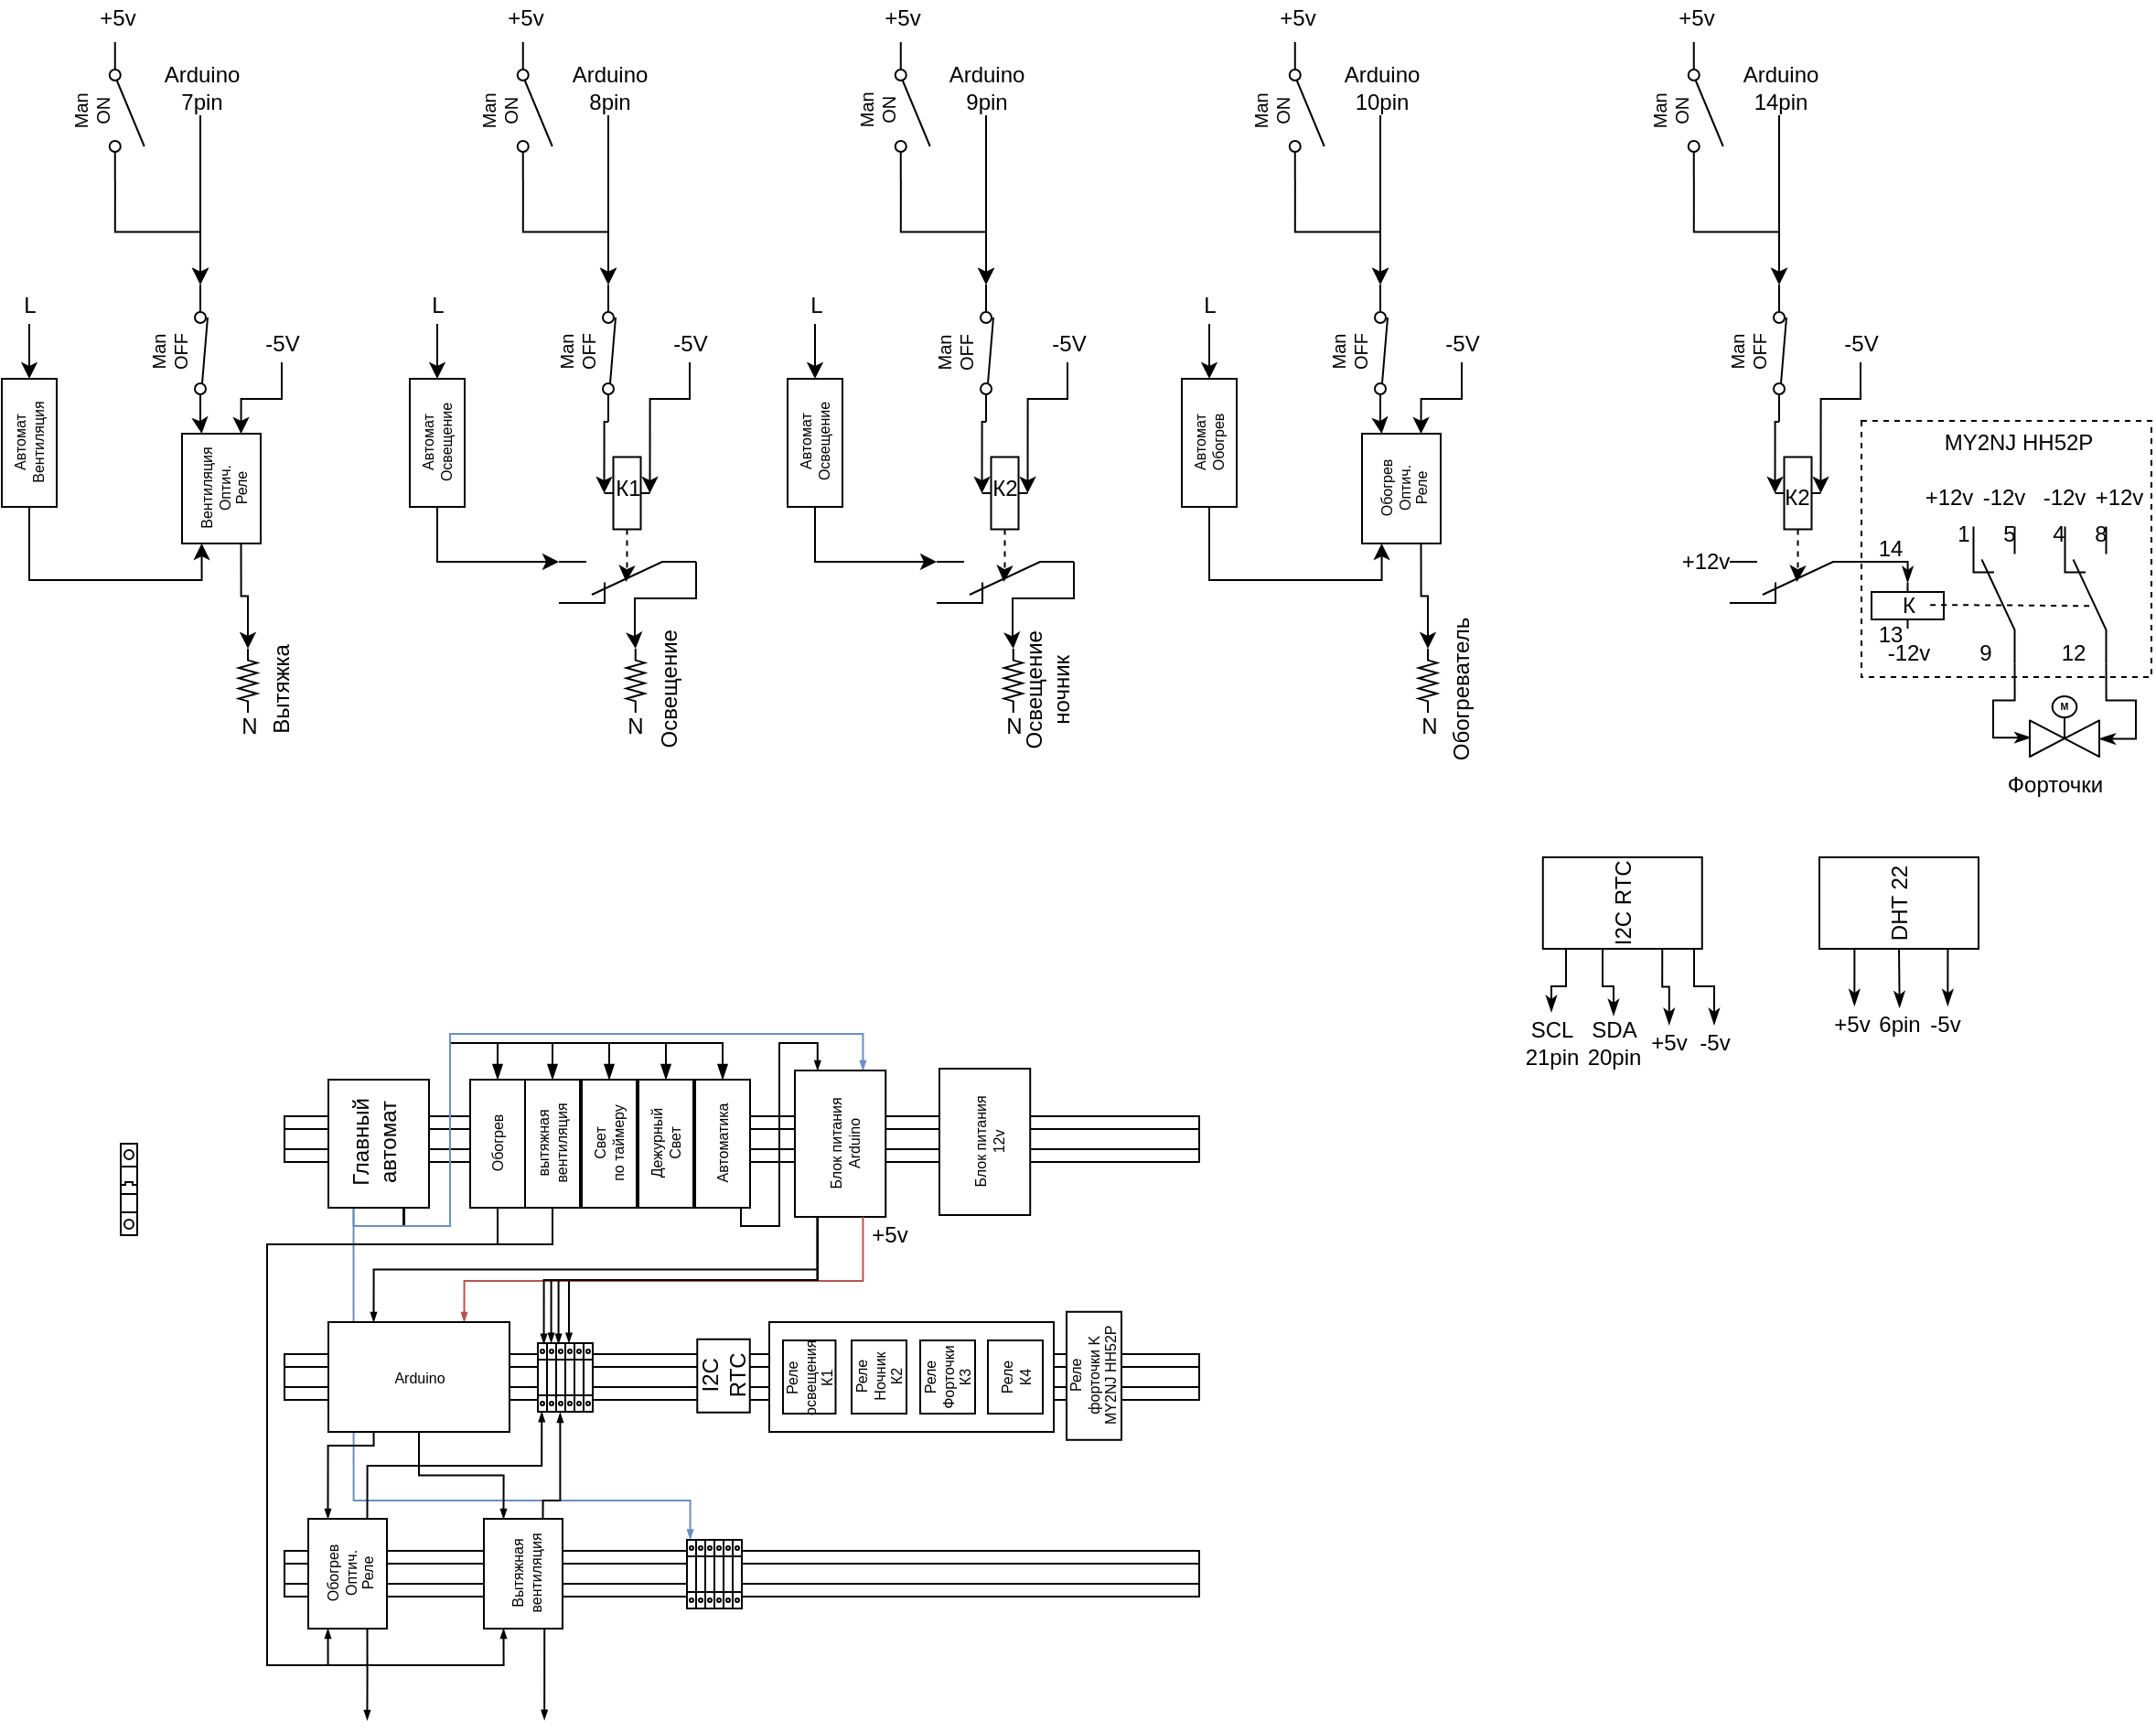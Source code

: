 <mxfile version="12.7.5" type="github">
  <diagram id="wqrzW7VOQV8VKz6F3L5b" name="Page-1">
    <mxGraphModel dx="981" dy="1699" grid="1" gridSize="10" guides="1" tooltips="1" connect="1" arrows="1" fold="1" page="1" pageScale="1" pageWidth="827" pageHeight="1169" math="0" shadow="0">
      <root>
        <mxCell id="0" />
        <mxCell id="1" parent="0" />
        <mxCell id="4j2mSAYdcBih2xaInqb0-171" value="" style="rounded=0;whiteSpace=wrap;html=1;dashed=1;fillColor=none;" vertex="1" parent="1">
          <mxGeometry x="1021.5" y="-50" width="158.5" height="140" as="geometry" />
        </mxCell>
        <mxCell id="BfqA-5hL49ObXef9dS9Z-31" value="" style="verticalLabelPosition=bottom;dashed=0;shadow=0;html=1;align=center;verticalAlign=top;shape=mxgraph.cabinets.din_rail;" parent="1" vertex="1">
          <mxGeometry x="159.5" y="567.5" width="500" height="25" as="geometry" />
        </mxCell>
        <mxCell id="BfqA-5hL49ObXef9dS9Z-26" value="" style="verticalLabelPosition=bottom;dashed=0;shadow=0;html=1;align=center;verticalAlign=top;shape=mxgraph.cabinets.din_rail;" parent="1" vertex="1">
          <mxGeometry x="159.5" y="330" width="500" height="25" as="geometry" />
        </mxCell>
        <mxCell id="BfqA-5hL49ObXef9dS9Z-92" style="edgeStyle=orthogonalEdgeStyle;rounded=0;jumpSize=3;orthogonalLoop=1;jettySize=auto;html=1;exitX=0.5;exitY=1;exitDx=0;exitDy=0;entryX=0.25;entryY=1;entryDx=0;entryDy=0;startSize=3;endArrow=blockThin;endFill=1;endSize=3;fontSize=8;" parent="1" source="BfqA-5hL49ObXef9dS9Z-1" target="BfqA-5hL49ObXef9dS9Z-29" edge="1">
          <mxGeometry relative="1" as="geometry">
            <Array as="points">
              <mxPoint x="276" y="400" />
              <mxPoint x="150" y="400" />
              <mxPoint x="150" y="630" />
              <mxPoint x="183" y="630" />
            </Array>
          </mxGeometry>
        </mxCell>
        <mxCell id="BfqA-5hL49ObXef9dS9Z-1" value="" style="rounded=0;whiteSpace=wrap;html=1;" parent="1" vertex="1">
          <mxGeometry x="261" y="310" width="30" height="70" as="geometry" />
        </mxCell>
        <mxCell id="BfqA-5hL49ObXef9dS9Z-4" value="Обогрев" style="text;html=1;align=center;verticalAlign=middle;resizable=0;points=[];;autosize=1;rotation=-90;fontSize=8;" parent="1" vertex="1">
          <mxGeometry x="251" y="335" width="50" height="20" as="geometry" />
        </mxCell>
        <mxCell id="BfqA-5hL49ObXef9dS9Z-33" style="edgeStyle=orthogonalEdgeStyle;rounded=0;orthogonalLoop=1;jettySize=auto;html=1;exitX=0.75;exitY=1;exitDx=0;exitDy=0;endArrow=blockThin;endFill=1;entryX=0.5;entryY=0;entryDx=0;entryDy=0;fillColor=#dae8fc;strokeColor=#000000;" parent="1" source="BfqA-5hL49ObXef9dS9Z-5" target="BfqA-5hL49ObXef9dS9Z-1" edge="1">
          <mxGeometry relative="1" as="geometry">
            <mxPoint x="250" y="260" as="targetPoint" />
            <Array as="points">
              <mxPoint x="225" y="390" />
              <mxPoint x="250" y="390" />
              <mxPoint x="250" y="290" />
              <mxPoint x="276" y="290" />
            </Array>
          </mxGeometry>
        </mxCell>
        <mxCell id="BfqA-5hL49ObXef9dS9Z-37" style="edgeStyle=orthogonalEdgeStyle;rounded=0;orthogonalLoop=1;jettySize=auto;html=1;exitX=0.75;exitY=1;exitDx=0;exitDy=0;entryX=0.5;entryY=0;entryDx=0;entryDy=0;endArrow=blockThin;endFill=1;fontSize=8;fillColor=#dae8fc;strokeColor=#000000;" parent="1" source="BfqA-5hL49ObXef9dS9Z-5" target="BfqA-5hL49ObXef9dS9Z-14" edge="1">
          <mxGeometry relative="1" as="geometry">
            <Array as="points">
              <mxPoint x="225" y="390" />
              <mxPoint x="250" y="390" />
              <mxPoint x="250" y="290" />
              <mxPoint x="306" y="290" />
            </Array>
          </mxGeometry>
        </mxCell>
        <mxCell id="BfqA-5hL49ObXef9dS9Z-38" style="edgeStyle=orthogonalEdgeStyle;rounded=0;orthogonalLoop=1;jettySize=auto;html=1;exitX=0.75;exitY=1;exitDx=0;exitDy=0;entryX=0.5;entryY=0;entryDx=0;entryDy=0;endArrow=blockThin;endFill=1;fontSize=8;fillColor=#dae8fc;strokeColor=#000000;" parent="1" source="BfqA-5hL49ObXef9dS9Z-5" target="BfqA-5hL49ObXef9dS9Z-12" edge="1">
          <mxGeometry relative="1" as="geometry">
            <Array as="points">
              <mxPoint x="225" y="390" />
              <mxPoint x="250" y="390" />
              <mxPoint x="250" y="290" />
              <mxPoint x="337" y="290" />
            </Array>
          </mxGeometry>
        </mxCell>
        <mxCell id="BfqA-5hL49ObXef9dS9Z-39" style="edgeStyle=orthogonalEdgeStyle;rounded=0;orthogonalLoop=1;jettySize=auto;html=1;exitX=0.75;exitY=1;exitDx=0;exitDy=0;entryX=0.5;entryY=0;entryDx=0;entryDy=0;endArrow=blockThin;endFill=1;fontSize=8;fillColor=#dae8fc;strokeColor=#000000;" parent="1" source="BfqA-5hL49ObXef9dS9Z-5" target="BfqA-5hL49ObXef9dS9Z-17" edge="1">
          <mxGeometry relative="1" as="geometry">
            <Array as="points">
              <mxPoint x="225" y="390" />
              <mxPoint x="250" y="390" />
              <mxPoint x="250" y="290" />
              <mxPoint x="368" y="290" />
            </Array>
          </mxGeometry>
        </mxCell>
        <mxCell id="BfqA-5hL49ObXef9dS9Z-48" style="edgeStyle=orthogonalEdgeStyle;rounded=0;orthogonalLoop=1;jettySize=auto;html=1;exitX=0.75;exitY=1;exitDx=0;exitDy=0;entryX=0.5;entryY=0;entryDx=0;entryDy=0;endArrow=blockThin;endFill=1;fontSize=8;fillColor=#dae8fc;strokeColor=#000000;" parent="1" source="BfqA-5hL49ObXef9dS9Z-5" target="BfqA-5hL49ObXef9dS9Z-46" edge="1">
          <mxGeometry relative="1" as="geometry">
            <Array as="points">
              <mxPoint x="225" y="390" />
              <mxPoint x="250" y="390" />
              <mxPoint x="250" y="290" />
              <mxPoint x="399" y="290" />
            </Array>
          </mxGeometry>
        </mxCell>
        <mxCell id="BfqA-5hL49ObXef9dS9Z-57" style="edgeStyle=orthogonalEdgeStyle;rounded=0;jumpSize=3;orthogonalLoop=1;jettySize=auto;html=1;exitX=0.25;exitY=1;exitDx=0;exitDy=0;entryX=0.75;entryY=0;entryDx=0;entryDy=0;startSize=3;endArrow=blockThin;endFill=1;endSize=3;fontSize=8;fillColor=#dae8fc;strokeColor=#6c8ebf;" parent="1" source="BfqA-5hL49ObXef9dS9Z-5" target="BfqA-5hL49ObXef9dS9Z-53" edge="1">
          <mxGeometry relative="1" as="geometry">
            <Array as="points">
              <mxPoint x="197" y="390" />
              <mxPoint x="250" y="390" />
              <mxPoint x="250" y="285" />
              <mxPoint x="476" y="285" />
            </Array>
          </mxGeometry>
        </mxCell>
        <mxCell id="BfqA-5hL49ObXef9dS9Z-118" style="edgeStyle=orthogonalEdgeStyle;rounded=0;jumpSize=3;orthogonalLoop=1;jettySize=auto;html=1;exitX=0.25;exitY=1;exitDx=0;exitDy=0;entryX=0.357;entryY=-0.006;entryDx=0;entryDy=0;entryPerimeter=0;startSize=3;endArrow=blockThin;endFill=1;endSize=3;fontSize=8;fillColor=#dae8fc;strokeColor=#6c8ebf;" parent="1" source="BfqA-5hL49ObXef9dS9Z-5" target="BfqA-5hL49ObXef9dS9Z-100" edge="1">
          <mxGeometry relative="1" as="geometry">
            <Array as="points">
              <mxPoint x="197" y="540" />
              <mxPoint x="381" y="540" />
            </Array>
          </mxGeometry>
        </mxCell>
        <mxCell id="BfqA-5hL49ObXef9dS9Z-5" value="" style="rounded=0;whiteSpace=wrap;html=1;" parent="1" vertex="1">
          <mxGeometry x="183.5" y="310" width="55" height="70" as="geometry" />
        </mxCell>
        <mxCell id="BfqA-5hL49ObXef9dS9Z-8" value="&lt;div&gt;Главный&lt;/div&gt;&lt;div&gt;автомат&lt;br&gt;&lt;/div&gt;" style="text;html=1;align=center;verticalAlign=middle;resizable=0;points=[];;autosize=1;rotation=-90;" parent="1" vertex="1">
          <mxGeometry x="178.5" y="330" width="60" height="30" as="geometry" />
        </mxCell>
        <mxCell id="BfqA-5hL49ObXef9dS9Z-12" value="" style="rounded=0;whiteSpace=wrap;html=1;" parent="1" vertex="1">
          <mxGeometry x="322" y="310" width="30" height="70" as="geometry" />
        </mxCell>
        <mxCell id="BfqA-5hL49ObXef9dS9Z-13" value="&lt;div style=&quot;font-size: 8px;&quot;&gt;Свет&lt;/div&gt;&lt;div style=&quot;font-size: 8px;&quot;&gt;по таймеру&lt;br style=&quot;font-size: 8px;&quot;&gt;&lt;/div&gt;" style="text;html=1;align=center;verticalAlign=middle;resizable=0;points=[];;autosize=1;rotation=-90;fontSize=8;" parent="1" vertex="1">
          <mxGeometry x="307" y="330" width="60" height="30" as="geometry" />
        </mxCell>
        <mxCell id="BfqA-5hL49ObXef9dS9Z-94" style="edgeStyle=orthogonalEdgeStyle;rounded=0;jumpSize=3;orthogonalLoop=1;jettySize=auto;html=1;exitX=0.5;exitY=1;exitDx=0;exitDy=0;entryX=0.25;entryY=1;entryDx=0;entryDy=0;startSize=3;endArrow=blockThin;endFill=1;endSize=3;fontSize=8;" parent="1" source="BfqA-5hL49ObXef9dS9Z-14" target="BfqA-5hL49ObXef9dS9Z-62" edge="1">
          <mxGeometry relative="1" as="geometry">
            <Array as="points">
              <mxPoint x="306" y="400" />
              <mxPoint x="150" y="400" />
              <mxPoint x="150" y="630" />
              <mxPoint x="279" y="630" />
            </Array>
          </mxGeometry>
        </mxCell>
        <mxCell id="BfqA-5hL49ObXef9dS9Z-14" value="" style="rounded=0;whiteSpace=wrap;html=1;" parent="1" vertex="1">
          <mxGeometry x="291" y="310" width="30" height="70" as="geometry" />
        </mxCell>
        <mxCell id="BfqA-5hL49ObXef9dS9Z-15" value="&lt;div style=&quot;font-size: 8px;&quot;&gt;вытяжная&lt;/div&gt;&lt;div style=&quot;font-size: 8px;&quot;&gt;вентиляция&lt;br style=&quot;font-size: 8px;&quot;&gt;&lt;/div&gt;" style="text;html=1;align=center;verticalAlign=middle;resizable=0;points=[];;autosize=1;rotation=-90;fontSize=8;" parent="1" vertex="1">
          <mxGeometry x="276" y="330" width="60" height="30" as="geometry" />
        </mxCell>
        <mxCell id="BfqA-5hL49ObXef9dS9Z-17" value="" style="rounded=0;whiteSpace=wrap;html=1;" parent="1" vertex="1">
          <mxGeometry x="353" y="310" width="30" height="70" as="geometry" />
        </mxCell>
        <mxCell id="BfqA-5hL49ObXef9dS9Z-18" value="Дежурный&lt;br style=&quot;font-size: 8px;&quot;&gt;&lt;div style=&quot;font-size: 8px;&quot;&gt;Свет&lt;/div&gt;" style="text;html=1;align=center;verticalAlign=middle;resizable=0;points=[];;autosize=1;rotation=-90;fontSize=8;" parent="1" vertex="1">
          <mxGeometry x="343" y="330" width="50" height="30" as="geometry" />
        </mxCell>
        <mxCell id="BfqA-5hL49ObXef9dS9Z-25" value="" style="verticalLabelPosition=bottom;dashed=0;shadow=0;html=1;align=center;verticalAlign=top;shape=mxgraph.cabinets.cb_1p;" parent="1" vertex="1">
          <mxGeometry x="70" y="345" width="9" height="50" as="geometry" />
        </mxCell>
        <mxCell id="BfqA-5hL49ObXef9dS9Z-32" value="" style="group;fontSize=8;" parent="1" vertex="1" connectable="0">
          <mxGeometry x="166" y="550" width="60" height="60" as="geometry" />
        </mxCell>
        <mxCell id="BfqA-5hL49ObXef9dS9Z-29" value="" style="rounded=0;whiteSpace=wrap;html=1;" parent="BfqA-5hL49ObXef9dS9Z-32" vertex="1">
          <mxGeometry x="6.5" width="43" height="60" as="geometry" />
        </mxCell>
        <mxCell id="BfqA-5hL49ObXef9dS9Z-30" value="&lt;div style=&quot;font-size: 8px;&quot;&gt;&lt;font style=&quot;font-size: 8px;&quot;&gt;Обогрев&lt;/font&gt;&lt;/div&gt;&lt;div style=&quot;font-size: 8px;&quot;&gt;&lt;font style=&quot;font-size: 8px;&quot;&gt;Оптич.&lt;/font&gt;&lt;/div&gt;&lt;div style=&quot;font-size: 8px;&quot;&gt;&lt;font style=&quot;font-size: 8px;&quot;&gt;Реле&lt;br style=&quot;font-size: 8px;&quot;&gt;&lt;/font&gt;&lt;/div&gt;" style="text;html=1;align=center;verticalAlign=middle;resizable=0;points=[];;autosize=1;rotation=-90;fontSize=8;" parent="BfqA-5hL49ObXef9dS9Z-32" vertex="1">
          <mxGeometry x="5" y="10" width="50" height="40" as="geometry" />
        </mxCell>
        <mxCell id="BfqA-5hL49ObXef9dS9Z-56" style="edgeStyle=orthogonalEdgeStyle;rounded=0;orthogonalLoop=1;jettySize=auto;html=1;exitX=0.5;exitY=1;exitDx=0;exitDy=0;entryX=0.25;entryY=0;entryDx=0;entryDy=0;endArrow=blockThin;endFill=1;fontSize=8;endSize=3;startSize=3;jumpSize=3;fillColor=#dae8fc;strokeColor=#000000;" parent="1" source="BfqA-5hL49ObXef9dS9Z-46" target="BfqA-5hL49ObXef9dS9Z-53" edge="1">
          <mxGeometry relative="1" as="geometry">
            <Array as="points">
              <mxPoint x="409" y="390" />
              <mxPoint x="430" y="390" />
              <mxPoint x="430" y="290" />
              <mxPoint x="451" y="290" />
            </Array>
          </mxGeometry>
        </mxCell>
        <mxCell id="BfqA-5hL49ObXef9dS9Z-46" value="" style="rounded=0;whiteSpace=wrap;html=1;" parent="1" vertex="1">
          <mxGeometry x="384" y="310" width="30" height="70" as="geometry" />
        </mxCell>
        <mxCell id="BfqA-5hL49ObXef9dS9Z-47" value="Автоматика" style="text;html=1;align=center;verticalAlign=middle;resizable=0;points=[];;autosize=1;rotation=-90;fontSize=8;" parent="1" vertex="1">
          <mxGeometry x="369" y="335" width="60" height="20" as="geometry" />
        </mxCell>
        <mxCell id="BfqA-5hL49ObXef9dS9Z-52" value="" style="group;fontSize=8;" parent="1" vertex="1" connectable="0">
          <mxGeometry x="431" y="305" width="75" height="80" as="geometry" />
        </mxCell>
        <mxCell id="BfqA-5hL49ObXef9dS9Z-53" value="" style="rounded=0;whiteSpace=wrap;html=1;" parent="BfqA-5hL49ObXef9dS9Z-52" vertex="1">
          <mxGeometry x="7.5" width="49.615" height="80" as="geometry" />
        </mxCell>
        <mxCell id="BfqA-5hL49ObXef9dS9Z-54" value="&lt;div&gt;Блок питания&lt;/div&gt;&lt;div&gt;Arduino&lt;br&gt;&lt;/div&gt;" style="text;html=1;align=center;verticalAlign=middle;resizable=0;points=[];;autosize=1;rotation=-90;fontSize=8;" parent="BfqA-5hL49ObXef9dS9Z-52" vertex="1">
          <mxGeometry x="0.231" y="25" width="70" height="30" as="geometry" />
        </mxCell>
        <mxCell id="BfqA-5hL49ObXef9dS9Z-61" value="" style="group;fontSize=8;" parent="1" vertex="1" connectable="0">
          <mxGeometry x="262" y="550" width="80" height="60" as="geometry" />
        </mxCell>
        <mxCell id="BfqA-5hL49ObXef9dS9Z-62" value="" style="rounded=0;whiteSpace=wrap;html=1;" parent="BfqA-5hL49ObXef9dS9Z-61" vertex="1">
          <mxGeometry x="6.5" width="43" height="60" as="geometry" />
        </mxCell>
        <mxCell id="BfqA-5hL49ObXef9dS9Z-63" value="&lt;div&gt;Вытяжная &lt;br&gt;&lt;/div&gt;&lt;div&gt;вентиляция&lt;/div&gt;" style="text;html=1;align=center;verticalAlign=middle;resizable=0;points=[];;autosize=1;rotation=-90;fontSize=8;" parent="BfqA-5hL49ObXef9dS9Z-61" vertex="1">
          <mxGeometry y="15" width="60" height="30" as="geometry" />
        </mxCell>
        <mxCell id="BfqA-5hL49ObXef9dS9Z-75" style="edgeStyle=orthogonalEdgeStyle;rounded=0;jumpSize=3;orthogonalLoop=1;jettySize=auto;html=1;exitX=0.25;exitY=1;exitDx=0;exitDy=0;entryX=0.25;entryY=0;entryDx=0;entryDy=0;startSize=3;endArrow=blockThin;endFill=1;endSize=3;fontSize=8;" parent="1" source="BfqA-5hL49ObXef9dS9Z-53" target="BfqA-5hL49ObXef9dS9Z-74" edge="1">
          <mxGeometry relative="1" as="geometry" />
        </mxCell>
        <mxCell id="BfqA-5hL49ObXef9dS9Z-77" style="edgeStyle=orthogonalEdgeStyle;rounded=0;jumpSize=3;orthogonalLoop=1;jettySize=auto;html=1;exitX=0.75;exitY=1;exitDx=0;exitDy=0;entryX=0.75;entryY=0;entryDx=0;entryDy=0;startSize=3;endArrow=blockThin;endFill=1;endSize=3;fontSize=8;fillColor=#f8cecc;strokeColor=#b85450;" parent="1" source="BfqA-5hL49ObXef9dS9Z-53" target="BfqA-5hL49ObXef9dS9Z-74" edge="1">
          <mxGeometry relative="1" as="geometry">
            <Array as="points">
              <mxPoint x="476" y="420" />
              <mxPoint x="258" y="420" />
            </Array>
          </mxGeometry>
        </mxCell>
        <mxCell id="BfqA-5hL49ObXef9dS9Z-78" value="" style="verticalLabelPosition=bottom;dashed=0;shadow=0;html=1;align=center;verticalAlign=top;shape=mxgraph.cabinets.din_rail;" parent="1" vertex="1">
          <mxGeometry x="159.5" y="460" width="500" height="25" as="geometry" />
        </mxCell>
        <mxCell id="BfqA-5hL49ObXef9dS9Z-82" style="edgeStyle=orthogonalEdgeStyle;rounded=0;jumpSize=3;orthogonalLoop=1;jettySize=auto;html=1;exitX=0.25;exitY=1;exitDx=0;exitDy=0;entryX=0.25;entryY=0;entryDx=0;entryDy=0;startSize=3;endArrow=blockThin;endFill=1;endSize=3;fontSize=8;" parent="1" source="BfqA-5hL49ObXef9dS9Z-74" target="BfqA-5hL49ObXef9dS9Z-29" edge="1">
          <mxGeometry relative="1" as="geometry">
            <Array as="points">
              <mxPoint x="208" y="510" />
              <mxPoint x="183" y="510" />
            </Array>
          </mxGeometry>
        </mxCell>
        <mxCell id="BfqA-5hL49ObXef9dS9Z-97" style="edgeStyle=orthogonalEdgeStyle;rounded=0;jumpSize=3;orthogonalLoop=1;jettySize=auto;html=1;exitX=0.5;exitY=1;exitDx=0;exitDy=0;entryX=0.25;entryY=0;entryDx=0;entryDy=0;startSize=3;endArrow=blockThin;endFill=1;endSize=3;fontSize=8;" parent="1" source="BfqA-5hL49ObXef9dS9Z-74" target="BfqA-5hL49ObXef9dS9Z-62" edge="1">
          <mxGeometry relative="1" as="geometry" />
        </mxCell>
        <mxCell id="BfqA-5hL49ObXef9dS9Z-74" value="Arduino" style="rounded=0;whiteSpace=wrap;html=1;fontSize=8;" parent="1" vertex="1">
          <mxGeometry x="183.5" y="442.5" width="99" height="60" as="geometry" />
        </mxCell>
        <mxCell id="BfqA-5hL49ObXef9dS9Z-80" value="" style="verticalLabelPosition=bottom;dashed=0;shadow=0;html=1;align=center;verticalAlign=top;shape=mxgraph.cabinets.terminal_6_25mm2;fontSize=8;" parent="1" vertex="1">
          <mxGeometry x="298" y="454" width="5" height="37.5" as="geometry" />
        </mxCell>
        <mxCell id="BfqA-5hL49ObXef9dS9Z-83" style="edgeStyle=orthogonalEdgeStyle;rounded=0;jumpSize=3;orthogonalLoop=1;jettySize=auto;html=1;exitX=0.75;exitY=0;exitDx=0;exitDy=0;entryX=0.429;entryY=1.002;entryDx=0;entryDy=0;entryPerimeter=0;startSize=3;endArrow=blockThin;endFill=1;endSize=3;fontSize=8;" parent="1" source="BfqA-5hL49ObXef9dS9Z-29" target="BfqA-5hL49ObXef9dS9Z-80" edge="1">
          <mxGeometry relative="1" as="geometry">
            <Array as="points">
              <mxPoint x="205" y="521" />
              <mxPoint x="300" y="521" />
            </Array>
          </mxGeometry>
        </mxCell>
        <mxCell id="BfqA-5hL49ObXef9dS9Z-84" value="" style="verticalLabelPosition=bottom;dashed=0;shadow=0;html=1;align=center;verticalAlign=top;shape=mxgraph.cabinets.terminal_6_25mm2;fontSize=8;" parent="1" vertex="1">
          <mxGeometry x="303" y="454" width="5" height="37.5" as="geometry" />
        </mxCell>
        <mxCell id="BfqA-5hL49ObXef9dS9Z-85" value="" style="verticalLabelPosition=bottom;dashed=0;shadow=0;html=1;align=center;verticalAlign=top;shape=mxgraph.cabinets.terminal_6_25mm2;fontSize=8;" parent="1" vertex="1">
          <mxGeometry x="308" y="454" width="5" height="37.5" as="geometry" />
        </mxCell>
        <mxCell id="BfqA-5hL49ObXef9dS9Z-86" value="" style="verticalLabelPosition=bottom;dashed=0;shadow=0;html=1;align=center;verticalAlign=top;shape=mxgraph.cabinets.terminal_6_25mm2;fontSize=8;" parent="1" vertex="1">
          <mxGeometry x="313" y="454" width="5" height="37.5" as="geometry" />
        </mxCell>
        <mxCell id="BfqA-5hL49ObXef9dS9Z-87" value="" style="verticalLabelPosition=bottom;dashed=0;shadow=0;html=1;align=center;verticalAlign=top;shape=mxgraph.cabinets.terminal_6_25mm2;fontSize=8;" parent="1" vertex="1">
          <mxGeometry x="318" y="454" width="5" height="37.5" as="geometry" />
        </mxCell>
        <mxCell id="BfqA-5hL49ObXef9dS9Z-88" value="" style="verticalLabelPosition=bottom;dashed=0;shadow=0;html=1;align=center;verticalAlign=top;shape=mxgraph.cabinets.terminal_6_25mm2;fontSize=8;" parent="1" vertex="1">
          <mxGeometry x="323" y="454" width="5" height="37.5" as="geometry" />
        </mxCell>
        <mxCell id="BfqA-5hL49ObXef9dS9Z-91" style="edgeStyle=orthogonalEdgeStyle;rounded=0;jumpSize=3;orthogonalLoop=1;jettySize=auto;html=1;exitX=0.75;exitY=0;exitDx=0;exitDy=0;startSize=3;endArrow=blockThin;endFill=1;endSize=3;fontSize=8;entryX=0.44;entryY=1.013;entryDx=0;entryDy=0;entryPerimeter=0;" parent="1" source="BfqA-5hL49ObXef9dS9Z-62" target="BfqA-5hL49ObXef9dS9Z-85" edge="1">
          <mxGeometry relative="1" as="geometry">
            <mxPoint x="310" y="510" as="targetPoint" />
            <Array as="points">
              <mxPoint x="301" y="540" />
              <mxPoint x="310" y="540" />
            </Array>
          </mxGeometry>
        </mxCell>
        <mxCell id="BfqA-5hL49ObXef9dS9Z-100" value="" style="verticalLabelPosition=bottom;dashed=0;shadow=0;html=1;align=center;verticalAlign=top;shape=mxgraph.cabinets.terminal_6_25mm2;fontSize=8;" parent="1" vertex="1">
          <mxGeometry x="379.5" y="561.5" width="5" height="37.5" as="geometry" />
        </mxCell>
        <mxCell id="BfqA-5hL49ObXef9dS9Z-101" value="" style="verticalLabelPosition=bottom;dashed=0;shadow=0;html=1;align=center;verticalAlign=top;shape=mxgraph.cabinets.terminal_6_25mm2;fontSize=8;" parent="1" vertex="1">
          <mxGeometry x="384.5" y="561.5" width="5" height="37.5" as="geometry" />
        </mxCell>
        <mxCell id="BfqA-5hL49ObXef9dS9Z-102" value="" style="verticalLabelPosition=bottom;dashed=0;shadow=0;html=1;align=center;verticalAlign=top;shape=mxgraph.cabinets.terminal_6_25mm2;fontSize=8;" parent="1" vertex="1">
          <mxGeometry x="389.5" y="561.5" width="5" height="37.5" as="geometry" />
        </mxCell>
        <mxCell id="BfqA-5hL49ObXef9dS9Z-103" value="" style="verticalLabelPosition=bottom;dashed=0;shadow=0;html=1;align=center;verticalAlign=top;shape=mxgraph.cabinets.terminal_6_25mm2;fontSize=8;" parent="1" vertex="1">
          <mxGeometry x="394.5" y="561.5" width="5" height="37.5" as="geometry" />
        </mxCell>
        <mxCell id="BfqA-5hL49ObXef9dS9Z-104" value="" style="verticalLabelPosition=bottom;dashed=0;shadow=0;html=1;align=center;verticalAlign=top;shape=mxgraph.cabinets.terminal_6_25mm2;fontSize=8;" parent="1" vertex="1">
          <mxGeometry x="399.5" y="561.5" width="5" height="37.5" as="geometry" />
        </mxCell>
        <mxCell id="BfqA-5hL49ObXef9dS9Z-105" value="" style="verticalLabelPosition=bottom;dashed=0;shadow=0;html=1;align=center;verticalAlign=top;shape=mxgraph.cabinets.terminal_6_25mm2;fontSize=8;" parent="1" vertex="1">
          <mxGeometry x="404.5" y="561.5" width="5" height="37.5" as="geometry" />
        </mxCell>
        <mxCell id="BfqA-5hL49ObXef9dS9Z-112" style="edgeStyle=orthogonalEdgeStyle;rounded=0;jumpSize=3;orthogonalLoop=1;jettySize=auto;html=1;exitX=0.25;exitY=1;exitDx=0;exitDy=0;entryX=0.657;entryY=0.011;entryDx=0;entryDy=0;entryPerimeter=0;startSize=3;endArrow=blockThin;endFill=1;endSize=3;fontSize=8;" parent="1" source="BfqA-5hL49ObXef9dS9Z-53" target="BfqA-5hL49ObXef9dS9Z-80" edge="1">
          <mxGeometry relative="1" as="geometry" />
        </mxCell>
        <mxCell id="BfqA-5hL49ObXef9dS9Z-113" style="edgeStyle=orthogonalEdgeStyle;rounded=0;jumpSize=3;orthogonalLoop=1;jettySize=auto;html=1;exitX=0.25;exitY=1;exitDx=0;exitDy=0;entryX=0.457;entryY=-0.004;entryDx=0;entryDy=0;entryPerimeter=0;startSize=3;endArrow=blockThin;endFill=1;endSize=3;fontSize=8;" parent="1" source="BfqA-5hL49ObXef9dS9Z-53" target="BfqA-5hL49ObXef9dS9Z-84" edge="1">
          <mxGeometry relative="1" as="geometry" />
        </mxCell>
        <mxCell id="BfqA-5hL49ObXef9dS9Z-114" style="edgeStyle=orthogonalEdgeStyle;rounded=0;jumpSize=3;orthogonalLoop=1;jettySize=auto;html=1;exitX=0.25;exitY=1;exitDx=0;exitDy=0;entryX=0.257;entryY=0.011;entryDx=0;entryDy=0;entryPerimeter=0;startSize=3;endArrow=blockThin;endFill=1;endSize=3;fontSize=8;" parent="1" source="BfqA-5hL49ObXef9dS9Z-53" target="BfqA-5hL49ObXef9dS9Z-85" edge="1">
          <mxGeometry relative="1" as="geometry" />
        </mxCell>
        <mxCell id="BfqA-5hL49ObXef9dS9Z-115" style="edgeStyle=orthogonalEdgeStyle;rounded=0;jumpSize=3;orthogonalLoop=1;jettySize=auto;html=1;exitX=0.25;exitY=1;exitDx=0;exitDy=0;entryX=0.4;entryY=-0.004;entryDx=0;entryDy=0;entryPerimeter=0;startSize=3;endArrow=blockThin;endFill=1;endSize=3;fontSize=8;" parent="1" source="BfqA-5hL49ObXef9dS9Z-53" target="BfqA-5hL49ObXef9dS9Z-86" edge="1">
          <mxGeometry relative="1" as="geometry" />
        </mxCell>
        <mxCell id="BfqA-5hL49ObXef9dS9Z-116" style="edgeStyle=orthogonalEdgeStyle;rounded=0;jumpSize=3;orthogonalLoop=1;jettySize=auto;html=1;exitX=0.75;exitY=1;exitDx=0;exitDy=0;startSize=3;endArrow=blockThin;endFill=1;endSize=3;fontSize=8;" parent="1" source="BfqA-5hL49ObXef9dS9Z-29" edge="1">
          <mxGeometry relative="1" as="geometry">
            <mxPoint x="204.714" y="660" as="targetPoint" />
          </mxGeometry>
        </mxCell>
        <mxCell id="9ChTPCuCqNJJcKxQrMFu-1" value="" style="rounded=0;whiteSpace=wrap;html=1;" parent="1" vertex="1">
          <mxGeometry x="424.5" y="442.5" width="155.5" height="60" as="geometry" />
        </mxCell>
        <mxCell id="9ChTPCuCqNJJcKxQrMFu-2" value="&lt;div style=&quot;font-size: 8px&quot;&gt;Реле&lt;/div&gt;&lt;div style=&quot;font-size: 8px&quot;&gt;освещения&lt;/div&gt;&lt;div style=&quot;font-size: 8px&quot;&gt;К1&lt;br&gt;&lt;/div&gt;" style="rounded=0;whiteSpace=wrap;html=1;rotation=-90;" parent="1" vertex="1">
          <mxGeometry x="426.37" y="458.13" width="40" height="28.75" as="geometry" />
        </mxCell>
        <mxCell id="9ChTPCuCqNJJcKxQrMFu-6" value="&lt;div style=&quot;font-size: 8px&quot;&gt;&lt;font style=&quot;font-size: 8px&quot;&gt;Реле&lt;/font&gt;&lt;/div&gt;&lt;div style=&quot;font-size: 8px&quot;&gt;&lt;font style=&quot;font-size: 8px&quot;&gt;Ночник&lt;br&gt;&lt;/font&gt;&lt;/div&gt;&lt;div style=&quot;font-size: 8px&quot;&gt;&lt;font style=&quot;font-size: 8px&quot;&gt;К2&lt;/font&gt;&lt;br&gt;&lt;/div&gt;" style="rounded=0;whiteSpace=wrap;html=1;rotation=-90;" parent="1" vertex="1">
          <mxGeometry x="464.5" y="457.5" width="40" height="30" as="geometry" />
        </mxCell>
        <mxCell id="9ChTPCuCqNJJcKxQrMFu-9" style="edgeStyle=orthogonalEdgeStyle;rounded=0;jumpSize=3;orthogonalLoop=1;jettySize=auto;html=1;exitX=0.75;exitY=1;exitDx=0;exitDy=0;startSize=3;endArrow=blockThin;endFill=1;endSize=3;fontSize=8;" parent="1" edge="1">
          <mxGeometry relative="1" as="geometry">
            <mxPoint x="301.574" y="659.81" as="targetPoint" />
            <mxPoint x="301.61" y="609.81" as="sourcePoint" />
            <Array as="points">
              <mxPoint x="301.12" y="639.81" />
              <mxPoint x="301.12" y="639.81" />
            </Array>
          </mxGeometry>
        </mxCell>
        <mxCell id="9ChTPCuCqNJJcKxQrMFu-11" value="I2C RTC" style="rounded=0;whiteSpace=wrap;html=1;rotation=-90;" parent="1" vertex="1">
          <mxGeometry x="379.5" y="457.5" width="40" height="28.75" as="geometry" />
        </mxCell>
        <mxCell id="4j2mSAYdcBih2xaInqb0-1" value="+5v" style="text;html=1;align=center;verticalAlign=middle;resizable=0;points=[];autosize=1;" vertex="1" parent="1">
          <mxGeometry x="474.5" y="385" width="30" height="20" as="geometry" />
        </mxCell>
        <mxCell id="4j2mSAYdcBih2xaInqb0-93" style="edgeStyle=orthogonalEdgeStyle;rounded=0;orthogonalLoop=1;jettySize=auto;html=1;exitX=0.5;exitY=1;exitDx=0;exitDy=0;entryX=1;entryY=1;entryDx=0;entryDy=0;entryPerimeter=0;" edge="1" parent="1" source="4j2mSAYdcBih2xaInqb0-2" target="4j2mSAYdcBih2xaInqb0-84">
          <mxGeometry relative="1" as="geometry">
            <Array as="points">
              <mxPoint x="243" y="27" />
            </Array>
          </mxGeometry>
        </mxCell>
        <mxCell id="4j2mSAYdcBih2xaInqb0-2" value="" style="rounded=0;whiteSpace=wrap;html=1;" vertex="1" parent="1">
          <mxGeometry x="228" y="-73" width="30" height="70" as="geometry" />
        </mxCell>
        <mxCell id="4j2mSAYdcBih2xaInqb0-3" value="Автомат&lt;br&gt;&lt;div&gt;Освещение&lt;/div&gt;" style="text;html=1;align=center;verticalAlign=middle;resizable=0;points=[];;autosize=1;rotation=-90;fontSize=8;" vertex="1" parent="1">
          <mxGeometry x="213" y="-53" width="60" height="30" as="geometry" />
        </mxCell>
        <mxCell id="4j2mSAYdcBih2xaInqb0-35" style="edgeStyle=orthogonalEdgeStyle;rounded=0;orthogonalLoop=1;jettySize=auto;html=1;entryX=1;entryY=0.43;entryDx=0;entryDy=0;entryPerimeter=0;" edge="1" parent="1" source="4j2mSAYdcBih2xaInqb0-13" target="4j2mSAYdcBih2xaInqb0-32">
          <mxGeometry relative="1" as="geometry" />
        </mxCell>
        <mxCell id="4j2mSAYdcBih2xaInqb0-13" value="&lt;div&gt;Arduino&lt;br&gt;&lt;/div&gt;&lt;div&gt;8pin&lt;/div&gt;" style="text;html=1;align=center;verticalAlign=middle;resizable=0;points=[];autosize=1;" vertex="1" parent="1">
          <mxGeometry x="306.5" y="-247" width="60" height="30" as="geometry" />
        </mxCell>
        <mxCell id="4j2mSAYdcBih2xaInqb0-16" style="edgeStyle=orthogonalEdgeStyle;rounded=0;orthogonalLoop=1;jettySize=auto;html=1;entryX=0.5;entryY=1;entryDx=0;entryDy=0;entryPerimeter=0;" edge="1" parent="1" source="4j2mSAYdcBih2xaInqb0-15" target="4j2mSAYdcBih2xaInqb0-85">
          <mxGeometry relative="1" as="geometry">
            <mxPoint x="358.75" y="-43.0" as="targetPoint" />
            <Array as="points">
              <mxPoint x="381" y="-62" />
              <mxPoint x="359" y="-62" />
            </Array>
          </mxGeometry>
        </mxCell>
        <mxCell id="4j2mSAYdcBih2xaInqb0-15" value="-5V" style="text;html=1;align=center;verticalAlign=middle;resizable=0;points=[];autosize=1;" vertex="1" parent="1">
          <mxGeometry x="366" y="-102" width="30" height="20" as="geometry" />
        </mxCell>
        <mxCell id="4j2mSAYdcBih2xaInqb0-21" style="edgeStyle=orthogonalEdgeStyle;rounded=0;orthogonalLoop=1;jettySize=auto;html=1;entryX=0.5;entryY=0;entryDx=0;entryDy=0;" edge="1" parent="1" source="4j2mSAYdcBih2xaInqb0-19" target="4j2mSAYdcBih2xaInqb0-2">
          <mxGeometry relative="1" as="geometry" />
        </mxCell>
        <mxCell id="4j2mSAYdcBih2xaInqb0-19" value="L" style="text;html=1;align=center;verticalAlign=middle;resizable=0;points=[];autosize=1;" vertex="1" parent="1">
          <mxGeometry x="233" y="-123" width="20" height="20" as="geometry" />
        </mxCell>
        <mxCell id="4j2mSAYdcBih2xaInqb0-24" style="edgeStyle=orthogonalEdgeStyle;rounded=0;orthogonalLoop=1;jettySize=auto;html=1;exitX=1;exitY=0.84;exitDx=0;exitDy=0;exitPerimeter=0;entryX=1;entryY=0.43;entryDx=0;entryDy=0;entryPerimeter=0;" edge="1" parent="1" source="4j2mSAYdcBih2xaInqb0-22" target="4j2mSAYdcBih2xaInqb0-32">
          <mxGeometry relative="1" as="geometry">
            <mxPoint x="335.38" y="-127" as="targetPoint" />
          </mxGeometry>
        </mxCell>
        <mxCell id="4j2mSAYdcBih2xaInqb0-22" value="" style="pointerEvents=1;verticalLabelPosition=bottom;shadow=0;dashed=0;align=center;html=1;verticalAlign=top;shape=mxgraph.electrical.electro-mechanical.simple_switch;rotation=90;" vertex="1" parent="1">
          <mxGeometry x="258.88" y="-229" width="75" height="19" as="geometry" />
        </mxCell>
        <mxCell id="4j2mSAYdcBih2xaInqb0-25" value="+5v" style="text;html=1;align=center;verticalAlign=middle;resizable=0;points=[];autosize=1;" vertex="1" parent="1">
          <mxGeometry x="275.88" y="-280" width="30" height="20" as="geometry" />
        </mxCell>
        <mxCell id="4j2mSAYdcBih2xaInqb0-28" value="&lt;div style=&quot;font-size: 10px&quot;&gt;&lt;font style=&quot;font-size: 10px&quot;&gt;Man&lt;/font&gt;&lt;/div&gt;&lt;div style=&quot;font-size: 10px&quot;&gt;&lt;font style=&quot;font-size: 10px&quot;&gt;&lt;font style=&quot;font-size: 10px&quot;&gt;ON&lt;/font&gt;&lt;br&gt;&lt;/font&gt;&lt;/div&gt;" style="text;html=1;align=center;verticalAlign=middle;resizable=0;points=[];autosize=1;rotation=-90;" vertex="1" parent="1">
          <mxGeometry x="256.38" y="-234.5" width="40" height="30" as="geometry" />
        </mxCell>
        <mxCell id="4j2mSAYdcBih2xaInqb0-90" style="edgeStyle=orthogonalEdgeStyle;rounded=0;orthogonalLoop=1;jettySize=auto;html=1;exitX=0;exitY=0.43;exitDx=0;exitDy=0;exitPerimeter=0;entryX=0.5;entryY=0;entryDx=0;entryDy=0;entryPerimeter=0;" edge="1" parent="1" source="4j2mSAYdcBih2xaInqb0-32" target="4j2mSAYdcBih2xaInqb0-85">
          <mxGeometry relative="1" as="geometry" />
        </mxCell>
        <mxCell id="4j2mSAYdcBih2xaInqb0-32" value="" style="pointerEvents=1;verticalLabelPosition=bottom;shadow=0;dashed=0;align=center;html=1;verticalAlign=top;shape=mxgraph.electrical.electro-mechanical.stay_put;rotation=-90;" vertex="1" parent="1">
          <mxGeometry x="299.5" y="-90.5" width="75" height="7" as="geometry" />
        </mxCell>
        <mxCell id="4j2mSAYdcBih2xaInqb0-33" value="&lt;div style=&quot;font-size: 10px&quot;&gt;&lt;font style=&quot;font-size: 10px&quot;&gt;Man&lt;/font&gt;&lt;/div&gt;&lt;div style=&quot;font-size: 10px&quot;&gt;&lt;font style=&quot;font-size: 10px&quot;&gt;&lt;font style=&quot;font-size: 10px&quot;&gt;OFF&lt;/font&gt;&lt;br&gt;&lt;/font&gt;&lt;/div&gt;" style="text;html=1;align=center;verticalAlign=middle;resizable=0;points=[];autosize=1;rotation=-90;" vertex="1" parent="1">
          <mxGeometry x="299.5" y="-102" width="40" height="30" as="geometry" />
        </mxCell>
        <mxCell id="4j2mSAYdcBih2xaInqb0-37" style="edgeStyle=orthogonalEdgeStyle;rounded=0;orthogonalLoop=1;jettySize=auto;html=1;exitX=0.5;exitY=1;exitDx=0;exitDy=0;entryX=0.25;entryY=1;entryDx=0;entryDy=0;" edge="1" parent="1" source="4j2mSAYdcBih2xaInqb0-38" target="4j2mSAYdcBih2xaInqb0-41">
          <mxGeometry relative="1" as="geometry" />
        </mxCell>
        <mxCell id="4j2mSAYdcBih2xaInqb0-38" value="" style="rounded=0;whiteSpace=wrap;html=1;" vertex="1" parent="1">
          <mxGeometry x="650" y="-73" width="30" height="70" as="geometry" />
        </mxCell>
        <mxCell id="4j2mSAYdcBih2xaInqb0-39" value="Автомат&lt;br&gt;&lt;div&gt;Обогрев&lt;/div&gt;" style="text;html=1;align=center;verticalAlign=middle;resizable=0;points=[];;autosize=1;rotation=-90;fontSize=8;" vertex="1" parent="1">
          <mxGeometry x="640" y="-53" width="50" height="30" as="geometry" />
        </mxCell>
        <mxCell id="4j2mSAYdcBih2xaInqb0-40" value="" style="group;fontSize=8;" vertex="1" connectable="0" parent="1">
          <mxGeometry x="742" y="-43" width="60" height="60" as="geometry" />
        </mxCell>
        <mxCell id="4j2mSAYdcBih2xaInqb0-41" value="" style="rounded=0;whiteSpace=wrap;html=1;" vertex="1" parent="4j2mSAYdcBih2xaInqb0-40">
          <mxGeometry x="6.5" width="43" height="60" as="geometry" />
        </mxCell>
        <mxCell id="4j2mSAYdcBih2xaInqb0-42" value="&lt;div style=&quot;font-size: 8px;&quot;&gt;&lt;font style=&quot;font-size: 8px;&quot;&gt;Обогрев&lt;/font&gt;&lt;/div&gt;&lt;div style=&quot;font-size: 8px;&quot;&gt;&lt;font style=&quot;font-size: 8px;&quot;&gt;Оптич.&lt;/font&gt;&lt;/div&gt;&lt;div style=&quot;font-size: 8px;&quot;&gt;&lt;font style=&quot;font-size: 8px;&quot;&gt;Реле&lt;br style=&quot;font-size: 8px;&quot;&gt;&lt;/font&gt;&lt;/div&gt;" style="text;html=1;align=center;verticalAlign=middle;resizable=0;points=[];;autosize=1;rotation=-90;fontSize=8;" vertex="1" parent="4j2mSAYdcBih2xaInqb0-40">
          <mxGeometry x="5" y="10" width="50" height="40" as="geometry" />
        </mxCell>
        <mxCell id="4j2mSAYdcBih2xaInqb0-43" value="" style="pointerEvents=1;verticalLabelPosition=bottom;shadow=0;dashed=0;align=center;html=1;verticalAlign=top;shape=mxgraph.electrical.resistors.resistor_2;rotation=90;" vertex="1" parent="1">
          <mxGeometry x="767" y="87" width="35" height="10" as="geometry" />
        </mxCell>
        <mxCell id="4j2mSAYdcBih2xaInqb0-44" style="edgeStyle=orthogonalEdgeStyle;rounded=0;orthogonalLoop=1;jettySize=auto;html=1;exitX=0.75;exitY=1;exitDx=0;exitDy=0;entryX=0;entryY=0.5;entryDx=0;entryDy=0;entryPerimeter=0;" edge="1" parent="1" source="4j2mSAYdcBih2xaInqb0-41" target="4j2mSAYdcBih2xaInqb0-43">
          <mxGeometry relative="1" as="geometry" />
        </mxCell>
        <mxCell id="4j2mSAYdcBih2xaInqb0-45" style="edgeStyle=orthogonalEdgeStyle;rounded=0;orthogonalLoop=1;jettySize=auto;html=1;entryX=1;entryY=0.43;entryDx=0;entryDy=0;entryPerimeter=0;" edge="1" parent="1" source="4j2mSAYdcBih2xaInqb0-46" target="4j2mSAYdcBih2xaInqb0-57">
          <mxGeometry relative="1" as="geometry" />
        </mxCell>
        <mxCell id="4j2mSAYdcBih2xaInqb0-46" value="&lt;div&gt;Arduino&lt;br&gt;&lt;/div&gt;&lt;div&gt;10pin&lt;/div&gt;" style="text;html=1;align=center;verticalAlign=middle;resizable=0;points=[];autosize=1;" vertex="1" parent="1">
          <mxGeometry x="728.5" y="-247" width="60" height="30" as="geometry" />
        </mxCell>
        <mxCell id="4j2mSAYdcBih2xaInqb0-47" style="edgeStyle=orthogonalEdgeStyle;rounded=0;orthogonalLoop=1;jettySize=auto;html=1;entryX=0.75;entryY=0;entryDx=0;entryDy=0;" edge="1" parent="1" source="4j2mSAYdcBih2xaInqb0-48" target="4j2mSAYdcBih2xaInqb0-41">
          <mxGeometry relative="1" as="geometry">
            <Array as="points">
              <mxPoint x="803" y="-62" />
              <mxPoint x="781" y="-62" />
            </Array>
          </mxGeometry>
        </mxCell>
        <mxCell id="4j2mSAYdcBih2xaInqb0-48" value="-5V" style="text;html=1;align=center;verticalAlign=middle;resizable=0;points=[];autosize=1;" vertex="1" parent="1">
          <mxGeometry x="788" y="-102" width="30" height="20" as="geometry" />
        </mxCell>
        <mxCell id="4j2mSAYdcBih2xaInqb0-49" value="N" style="text;html=1;align=center;verticalAlign=middle;resizable=0;points=[];autosize=1;" vertex="1" parent="1">
          <mxGeometry x="774.5" y="107" width="20" height="20" as="geometry" />
        </mxCell>
        <mxCell id="4j2mSAYdcBih2xaInqb0-50" style="edgeStyle=orthogonalEdgeStyle;rounded=0;orthogonalLoop=1;jettySize=auto;html=1;entryX=0.5;entryY=0;entryDx=0;entryDy=0;" edge="1" parent="1" source="4j2mSAYdcBih2xaInqb0-51" target="4j2mSAYdcBih2xaInqb0-38">
          <mxGeometry relative="1" as="geometry" />
        </mxCell>
        <mxCell id="4j2mSAYdcBih2xaInqb0-51" value="L" style="text;html=1;align=center;verticalAlign=middle;resizable=0;points=[];autosize=1;" vertex="1" parent="1">
          <mxGeometry x="655" y="-123" width="20" height="20" as="geometry" />
        </mxCell>
        <mxCell id="4j2mSAYdcBih2xaInqb0-52" style="edgeStyle=orthogonalEdgeStyle;rounded=0;orthogonalLoop=1;jettySize=auto;html=1;exitX=1;exitY=0.84;exitDx=0;exitDy=0;exitPerimeter=0;entryX=1;entryY=0.43;entryDx=0;entryDy=0;entryPerimeter=0;" edge="1" parent="1" source="4j2mSAYdcBih2xaInqb0-53" target="4j2mSAYdcBih2xaInqb0-57">
          <mxGeometry relative="1" as="geometry">
            <mxPoint x="757.38" y="-127" as="targetPoint" />
          </mxGeometry>
        </mxCell>
        <mxCell id="4j2mSAYdcBih2xaInqb0-53" value="" style="pointerEvents=1;verticalLabelPosition=bottom;shadow=0;dashed=0;align=center;html=1;verticalAlign=top;shape=mxgraph.electrical.electro-mechanical.simple_switch;rotation=90;" vertex="1" parent="1">
          <mxGeometry x="680.88" y="-229" width="75" height="19" as="geometry" />
        </mxCell>
        <mxCell id="4j2mSAYdcBih2xaInqb0-54" value="+5v" style="text;html=1;align=center;verticalAlign=middle;resizable=0;points=[];autosize=1;" vertex="1" parent="1">
          <mxGeometry x="697.88" y="-280" width="30" height="20" as="geometry" />
        </mxCell>
        <mxCell id="4j2mSAYdcBih2xaInqb0-55" value="&lt;div style=&quot;font-size: 10px&quot;&gt;&lt;font style=&quot;font-size: 10px&quot;&gt;Man&lt;/font&gt;&lt;/div&gt;&lt;div style=&quot;font-size: 10px&quot;&gt;&lt;font style=&quot;font-size: 10px&quot;&gt;&lt;font style=&quot;font-size: 10px&quot;&gt;ON&lt;/font&gt;&lt;br&gt;&lt;/font&gt;&lt;/div&gt;" style="text;html=1;align=center;verticalAlign=middle;resizable=0;points=[];autosize=1;rotation=-90;" vertex="1" parent="1">
          <mxGeometry x="678.38" y="-234.5" width="40" height="30" as="geometry" />
        </mxCell>
        <mxCell id="4j2mSAYdcBih2xaInqb0-56" style="edgeStyle=orthogonalEdgeStyle;rounded=0;orthogonalLoop=1;jettySize=auto;html=1;exitX=0;exitY=0.43;exitDx=0;exitDy=0;exitPerimeter=0;entryX=0.25;entryY=0;entryDx=0;entryDy=0;" edge="1" parent="1" source="4j2mSAYdcBih2xaInqb0-57" target="4j2mSAYdcBih2xaInqb0-41">
          <mxGeometry relative="1" as="geometry" />
        </mxCell>
        <mxCell id="4j2mSAYdcBih2xaInqb0-57" value="" style="pointerEvents=1;verticalLabelPosition=bottom;shadow=0;dashed=0;align=center;html=1;verticalAlign=top;shape=mxgraph.electrical.electro-mechanical.stay_put;rotation=-90;" vertex="1" parent="1">
          <mxGeometry x="721.5" y="-90.5" width="75" height="7" as="geometry" />
        </mxCell>
        <mxCell id="4j2mSAYdcBih2xaInqb0-58" value="&lt;div style=&quot;font-size: 10px&quot;&gt;&lt;font style=&quot;font-size: 10px&quot;&gt;Man&lt;/font&gt;&lt;/div&gt;&lt;div style=&quot;font-size: 10px&quot;&gt;&lt;font style=&quot;font-size: 10px&quot;&gt;&lt;font style=&quot;font-size: 10px&quot;&gt;OFF&lt;/font&gt;&lt;br&gt;&lt;/font&gt;&lt;/div&gt;" style="text;html=1;align=center;verticalAlign=middle;resizable=0;points=[];autosize=1;rotation=-90;" vertex="1" parent="1">
          <mxGeometry x="721.5" y="-102" width="40" height="30" as="geometry" />
        </mxCell>
        <mxCell id="4j2mSAYdcBih2xaInqb0-59" value="Обогреватель" style="text;html=1;align=center;verticalAlign=middle;resizable=0;points=[];autosize=1;rotation=-90;" vertex="1" parent="1">
          <mxGeometry x="753" y="87" width="100" height="20" as="geometry" />
        </mxCell>
        <mxCell id="4j2mSAYdcBih2xaInqb0-61" style="edgeStyle=orthogonalEdgeStyle;rounded=0;orthogonalLoop=1;jettySize=auto;html=1;exitX=0.5;exitY=1;exitDx=0;exitDy=0;entryX=0.25;entryY=1;entryDx=0;entryDy=0;" edge="1" parent="1" source="4j2mSAYdcBih2xaInqb0-62" target="4j2mSAYdcBih2xaInqb0-65">
          <mxGeometry relative="1" as="geometry" />
        </mxCell>
        <mxCell id="4j2mSAYdcBih2xaInqb0-62" value="" style="rounded=0;whiteSpace=wrap;html=1;" vertex="1" parent="1">
          <mxGeometry x="5" y="-73" width="30" height="70" as="geometry" />
        </mxCell>
        <mxCell id="4j2mSAYdcBih2xaInqb0-63" value="Автомат&lt;br&gt;&lt;div&gt;Вентиляция&lt;/div&gt;" style="text;html=1;align=center;verticalAlign=middle;resizable=0;points=[];;autosize=1;rotation=-90;fontSize=8;" vertex="1" parent="1">
          <mxGeometry x="-10" y="-53" width="60" height="30" as="geometry" />
        </mxCell>
        <mxCell id="4j2mSAYdcBih2xaInqb0-64" value="" style="group;fontSize=8;" vertex="1" connectable="0" parent="1">
          <mxGeometry x="97" y="-43" width="60" height="60" as="geometry" />
        </mxCell>
        <mxCell id="4j2mSAYdcBih2xaInqb0-65" value="" style="rounded=0;whiteSpace=wrap;html=1;" vertex="1" parent="4j2mSAYdcBih2xaInqb0-64">
          <mxGeometry x="6.5" width="43" height="60" as="geometry" />
        </mxCell>
        <mxCell id="4j2mSAYdcBih2xaInqb0-66" value="&lt;div style=&quot;font-size: 8px&quot;&gt;&lt;font style=&quot;font-size: 8px&quot;&gt;Вентиляция&lt;/font&gt;&lt;/div&gt;&lt;div style=&quot;font-size: 8px&quot;&gt;&lt;font style=&quot;font-size: 8px&quot;&gt;Оптич.&lt;/font&gt;&lt;/div&gt;&lt;div style=&quot;font-size: 8px&quot;&gt;&lt;font style=&quot;font-size: 8px&quot;&gt;Реле&lt;br style=&quot;font-size: 8px&quot;&gt;&lt;/font&gt;&lt;/div&gt;" style="text;html=1;align=center;verticalAlign=middle;resizable=0;points=[];;autosize=1;rotation=-90;fontSize=8;" vertex="1" parent="4j2mSAYdcBih2xaInqb0-64">
          <mxGeometry y="10" width="60" height="40" as="geometry" />
        </mxCell>
        <mxCell id="4j2mSAYdcBih2xaInqb0-67" value="" style="pointerEvents=1;verticalLabelPosition=bottom;shadow=0;dashed=0;align=center;html=1;verticalAlign=top;shape=mxgraph.electrical.resistors.resistor_2;rotation=90;" vertex="1" parent="1">
          <mxGeometry x="122" y="87" width="35" height="10" as="geometry" />
        </mxCell>
        <mxCell id="4j2mSAYdcBih2xaInqb0-68" style="edgeStyle=orthogonalEdgeStyle;rounded=0;orthogonalLoop=1;jettySize=auto;html=1;exitX=0.75;exitY=1;exitDx=0;exitDy=0;entryX=0;entryY=0.5;entryDx=0;entryDy=0;entryPerimeter=0;" edge="1" parent="1" source="4j2mSAYdcBih2xaInqb0-65" target="4j2mSAYdcBih2xaInqb0-67">
          <mxGeometry relative="1" as="geometry" />
        </mxCell>
        <mxCell id="4j2mSAYdcBih2xaInqb0-69" style="edgeStyle=orthogonalEdgeStyle;rounded=0;orthogonalLoop=1;jettySize=auto;html=1;entryX=1;entryY=0.43;entryDx=0;entryDy=0;entryPerimeter=0;" edge="1" parent="1" source="4j2mSAYdcBih2xaInqb0-70" target="4j2mSAYdcBih2xaInqb0-81">
          <mxGeometry relative="1" as="geometry" />
        </mxCell>
        <mxCell id="4j2mSAYdcBih2xaInqb0-70" value="&lt;div&gt;Arduino&lt;br&gt;&lt;/div&gt;&lt;div&gt;7pin&lt;/div&gt;" style="text;html=1;align=center;verticalAlign=middle;resizable=0;points=[];autosize=1;" vertex="1" parent="1">
          <mxGeometry x="83.5" y="-247" width="60" height="30" as="geometry" />
        </mxCell>
        <mxCell id="4j2mSAYdcBih2xaInqb0-71" style="edgeStyle=orthogonalEdgeStyle;rounded=0;orthogonalLoop=1;jettySize=auto;html=1;entryX=0.75;entryY=0;entryDx=0;entryDy=0;" edge="1" parent="1" source="4j2mSAYdcBih2xaInqb0-72" target="4j2mSAYdcBih2xaInqb0-65">
          <mxGeometry relative="1" as="geometry">
            <Array as="points">
              <mxPoint x="158" y="-62" />
              <mxPoint x="136" y="-62" />
            </Array>
          </mxGeometry>
        </mxCell>
        <mxCell id="4j2mSAYdcBih2xaInqb0-72" value="-5V" style="text;html=1;align=center;verticalAlign=middle;resizable=0;points=[];autosize=1;" vertex="1" parent="1">
          <mxGeometry x="143" y="-102" width="30" height="20" as="geometry" />
        </mxCell>
        <mxCell id="4j2mSAYdcBih2xaInqb0-73" value="N" style="text;html=1;align=center;verticalAlign=middle;resizable=0;points=[];autosize=1;" vertex="1" parent="1">
          <mxGeometry x="129.5" y="107" width="20" height="20" as="geometry" />
        </mxCell>
        <mxCell id="4j2mSAYdcBih2xaInqb0-74" style="edgeStyle=orthogonalEdgeStyle;rounded=0;orthogonalLoop=1;jettySize=auto;html=1;entryX=0.5;entryY=0;entryDx=0;entryDy=0;" edge="1" parent="1" source="4j2mSAYdcBih2xaInqb0-75" target="4j2mSAYdcBih2xaInqb0-62">
          <mxGeometry relative="1" as="geometry" />
        </mxCell>
        <mxCell id="4j2mSAYdcBih2xaInqb0-75" value="L" style="text;html=1;align=center;verticalAlign=middle;resizable=0;points=[];autosize=1;" vertex="1" parent="1">
          <mxGeometry x="10" y="-123" width="20" height="20" as="geometry" />
        </mxCell>
        <mxCell id="4j2mSAYdcBih2xaInqb0-76" style="edgeStyle=orthogonalEdgeStyle;rounded=0;orthogonalLoop=1;jettySize=auto;html=1;exitX=1;exitY=0.84;exitDx=0;exitDy=0;exitPerimeter=0;entryX=1;entryY=0.43;entryDx=0;entryDy=0;entryPerimeter=0;" edge="1" parent="1" source="4j2mSAYdcBih2xaInqb0-77" target="4j2mSAYdcBih2xaInqb0-81">
          <mxGeometry relative="1" as="geometry">
            <mxPoint x="112.38" y="-127" as="targetPoint" />
          </mxGeometry>
        </mxCell>
        <mxCell id="4j2mSAYdcBih2xaInqb0-77" value="" style="pointerEvents=1;verticalLabelPosition=bottom;shadow=0;dashed=0;align=center;html=1;verticalAlign=top;shape=mxgraph.electrical.electro-mechanical.simple_switch;rotation=90;" vertex="1" parent="1">
          <mxGeometry x="35.88" y="-229" width="75" height="19" as="geometry" />
        </mxCell>
        <mxCell id="4j2mSAYdcBih2xaInqb0-78" value="+5v" style="text;html=1;align=center;verticalAlign=middle;resizable=0;points=[];autosize=1;" vertex="1" parent="1">
          <mxGeometry x="52.88" y="-280" width="30" height="20" as="geometry" />
        </mxCell>
        <mxCell id="4j2mSAYdcBih2xaInqb0-79" value="&lt;div style=&quot;font-size: 10px&quot;&gt;&lt;font style=&quot;font-size: 10px&quot;&gt;Man&lt;/font&gt;&lt;/div&gt;&lt;div style=&quot;font-size: 10px&quot;&gt;&lt;font style=&quot;font-size: 10px&quot;&gt;&lt;font style=&quot;font-size: 10px&quot;&gt;ON&lt;/font&gt;&lt;br&gt;&lt;/font&gt;&lt;/div&gt;" style="text;html=1;align=center;verticalAlign=middle;resizable=0;points=[];autosize=1;rotation=-90;" vertex="1" parent="1">
          <mxGeometry x="33.38" y="-234.5" width="40" height="30" as="geometry" />
        </mxCell>
        <mxCell id="4j2mSAYdcBih2xaInqb0-80" style="edgeStyle=orthogonalEdgeStyle;rounded=0;orthogonalLoop=1;jettySize=auto;html=1;exitX=0;exitY=0.43;exitDx=0;exitDy=0;exitPerimeter=0;entryX=0.25;entryY=0;entryDx=0;entryDy=0;" edge="1" parent="1" source="4j2mSAYdcBih2xaInqb0-81" target="4j2mSAYdcBih2xaInqb0-65">
          <mxGeometry relative="1" as="geometry" />
        </mxCell>
        <mxCell id="4j2mSAYdcBih2xaInqb0-81" value="" style="pointerEvents=1;verticalLabelPosition=bottom;shadow=0;dashed=0;align=center;html=1;verticalAlign=top;shape=mxgraph.electrical.electro-mechanical.stay_put;rotation=-90;" vertex="1" parent="1">
          <mxGeometry x="76.5" y="-90.5" width="75" height="7" as="geometry" />
        </mxCell>
        <mxCell id="4j2mSAYdcBih2xaInqb0-82" value="&lt;div style=&quot;font-size: 10px&quot;&gt;&lt;font style=&quot;font-size: 10px&quot;&gt;Man&lt;/font&gt;&lt;/div&gt;&lt;div style=&quot;font-size: 10px&quot;&gt;&lt;font style=&quot;font-size: 10px&quot;&gt;&lt;font style=&quot;font-size: 10px&quot;&gt;OFF&lt;/font&gt;&lt;br&gt;&lt;/font&gt;&lt;/div&gt;" style="text;html=1;align=center;verticalAlign=middle;resizable=0;points=[];autosize=1;rotation=-90;" vertex="1" parent="1">
          <mxGeometry x="76.5" y="-102" width="40" height="30" as="geometry" />
        </mxCell>
        <mxCell id="4j2mSAYdcBih2xaInqb0-83" value="Вытяжка" style="text;html=1;align=center;verticalAlign=middle;resizable=0;points=[];autosize=1;rotation=-90;" vertex="1" parent="1">
          <mxGeometry x="123" y="87" width="70" height="20" as="geometry" />
        </mxCell>
        <mxCell id="4j2mSAYdcBih2xaInqb0-98" style="edgeStyle=orthogonalEdgeStyle;rounded=0;orthogonalLoop=1;jettySize=auto;html=1;exitX=0;exitY=1;exitDx=0;exitDy=0;exitPerimeter=0;entryX=0;entryY=0.5;entryDx=0;entryDy=0;entryPerimeter=0;" edge="1" parent="1" source="4j2mSAYdcBih2xaInqb0-84" target="4j2mSAYdcBih2xaInqb0-95">
          <mxGeometry relative="1" as="geometry">
            <Array as="points">
              <mxPoint x="385" y="47" />
              <mxPoint x="351" y="47" />
              <mxPoint x="351" y="70" />
            </Array>
          </mxGeometry>
        </mxCell>
        <mxCell id="4j2mSAYdcBih2xaInqb0-84" value="" style="pointerEvents=1;verticalLabelPosition=bottom;shadow=0;dashed=0;align=center;html=1;verticalAlign=top;shape=mxgraph.electrical.electro-mechanical.changeover_contact;rotation=-180;" vertex="1" parent="1">
          <mxGeometry x="309.5" y="27" width="75" height="22.5" as="geometry" />
        </mxCell>
        <mxCell id="4j2mSAYdcBih2xaInqb0-94" style="edgeStyle=orthogonalEdgeStyle;rounded=0;orthogonalLoop=1;jettySize=auto;html=1;entryX=0.51;entryY=0.511;entryDx=0;entryDy=0;entryPerimeter=0;dashed=1;" edge="1" parent="1" source="4j2mSAYdcBih2xaInqb0-85" target="4j2mSAYdcBih2xaInqb0-84">
          <mxGeometry relative="1" as="geometry" />
        </mxCell>
        <mxCell id="4j2mSAYdcBih2xaInqb0-85" value="" style="pointerEvents=1;verticalLabelPosition=bottom;shadow=0;dashed=0;align=center;html=1;verticalAlign=top;shape=mxgraph.electrical.electro-mechanical.relay_coil;rotation=-90;" vertex="1" parent="1">
          <mxGeometry x="327" y="-23" width="39.5" height="25" as="geometry" />
        </mxCell>
        <mxCell id="4j2mSAYdcBih2xaInqb0-87" value="К1" style="text;html=1;align=center;verticalAlign=middle;resizable=0;points=[];autosize=1;" vertex="1" parent="1">
          <mxGeometry x="331.88" y="-23" width="30" height="20" as="geometry" />
        </mxCell>
        <mxCell id="4j2mSAYdcBih2xaInqb0-95" value="" style="pointerEvents=1;verticalLabelPosition=bottom;shadow=0;dashed=0;align=center;html=1;verticalAlign=top;shape=mxgraph.electrical.resistors.resistor_2;rotation=90;" vertex="1" parent="1">
          <mxGeometry x="333.88" y="87" width="35" height="10" as="geometry" />
        </mxCell>
        <mxCell id="4j2mSAYdcBih2xaInqb0-96" value="N" style="text;html=1;align=center;verticalAlign=middle;resizable=0;points=[];autosize=1;" vertex="1" parent="1">
          <mxGeometry x="341.38" y="107" width="20" height="20" as="geometry" />
        </mxCell>
        <mxCell id="4j2mSAYdcBih2xaInqb0-97" value="&lt;div&gt;Освещение&lt;/div&gt;" style="text;html=1;align=center;verticalAlign=middle;resizable=0;points=[];autosize=1;rotation=-90;" vertex="1" parent="1">
          <mxGeometry x="329.88" y="87" width="80" height="20" as="geometry" />
        </mxCell>
        <mxCell id="4j2mSAYdcBih2xaInqb0-125" style="edgeStyle=orthogonalEdgeStyle;rounded=0;orthogonalLoop=1;jettySize=auto;html=1;entryX=1;entryY=0.43;entryDx=0;entryDy=0;entryPerimeter=0;" edge="1" parent="1" source="4j2mSAYdcBih2xaInqb0-126" target="4j2mSAYdcBih2xaInqb0-136">
          <mxGeometry relative="1" as="geometry" />
        </mxCell>
        <mxCell id="4j2mSAYdcBih2xaInqb0-126" value="&lt;div&gt;Arduino&lt;br&gt;&lt;/div&gt;&lt;div&gt;14pin&lt;/div&gt;" style="text;html=1;align=center;verticalAlign=middle;resizable=0;points=[];autosize=1;" vertex="1" parent="1">
          <mxGeometry x="946.5" y="-247" width="60" height="30" as="geometry" />
        </mxCell>
        <mxCell id="4j2mSAYdcBih2xaInqb0-127" style="edgeStyle=orthogonalEdgeStyle;rounded=0;orthogonalLoop=1;jettySize=auto;html=1;entryX=0.5;entryY=1;entryDx=0;entryDy=0;entryPerimeter=0;" edge="1" parent="1" source="4j2mSAYdcBih2xaInqb0-128" target="4j2mSAYdcBih2xaInqb0-141">
          <mxGeometry relative="1" as="geometry">
            <mxPoint x="998.75" y="-43.0" as="targetPoint" />
            <Array as="points">
              <mxPoint x="1021" y="-62" />
              <mxPoint x="999" y="-62" />
            </Array>
          </mxGeometry>
        </mxCell>
        <mxCell id="4j2mSAYdcBih2xaInqb0-128" value="-5V" style="text;html=1;align=center;verticalAlign=middle;resizable=0;points=[];autosize=1;" vertex="1" parent="1">
          <mxGeometry x="1006" y="-102" width="30" height="20" as="geometry" />
        </mxCell>
        <mxCell id="4j2mSAYdcBih2xaInqb0-131" style="edgeStyle=orthogonalEdgeStyle;rounded=0;orthogonalLoop=1;jettySize=auto;html=1;exitX=1;exitY=0.84;exitDx=0;exitDy=0;exitPerimeter=0;entryX=1;entryY=0.43;entryDx=0;entryDy=0;entryPerimeter=0;" edge="1" parent="1" source="4j2mSAYdcBih2xaInqb0-132" target="4j2mSAYdcBih2xaInqb0-136">
          <mxGeometry relative="1" as="geometry">
            <mxPoint x="975.38" y="-127" as="targetPoint" />
          </mxGeometry>
        </mxCell>
        <mxCell id="4j2mSAYdcBih2xaInqb0-132" value="" style="pointerEvents=1;verticalLabelPosition=bottom;shadow=0;dashed=0;align=center;html=1;verticalAlign=top;shape=mxgraph.electrical.electro-mechanical.simple_switch;rotation=90;" vertex="1" parent="1">
          <mxGeometry x="898.88" y="-229" width="75" height="19" as="geometry" />
        </mxCell>
        <mxCell id="4j2mSAYdcBih2xaInqb0-133" value="+5v" style="text;html=1;align=center;verticalAlign=middle;resizable=0;points=[];autosize=1;" vertex="1" parent="1">
          <mxGeometry x="915.88" y="-280" width="30" height="20" as="geometry" />
        </mxCell>
        <mxCell id="4j2mSAYdcBih2xaInqb0-134" value="&lt;div style=&quot;font-size: 10px&quot;&gt;&lt;font style=&quot;font-size: 10px&quot;&gt;Man&lt;/font&gt;&lt;/div&gt;&lt;div style=&quot;font-size: 10px&quot;&gt;&lt;font style=&quot;font-size: 10px&quot;&gt;&lt;font style=&quot;font-size: 10px&quot;&gt;ON&lt;/font&gt;&lt;br&gt;&lt;/font&gt;&lt;/div&gt;" style="text;html=1;align=center;verticalAlign=middle;resizable=0;points=[];autosize=1;rotation=-90;" vertex="1" parent="1">
          <mxGeometry x="896.38" y="-234.5" width="40" height="30" as="geometry" />
        </mxCell>
        <mxCell id="4j2mSAYdcBih2xaInqb0-135" style="edgeStyle=orthogonalEdgeStyle;rounded=0;orthogonalLoop=1;jettySize=auto;html=1;exitX=0;exitY=0.43;exitDx=0;exitDy=0;exitPerimeter=0;entryX=0.5;entryY=0;entryDx=0;entryDy=0;entryPerimeter=0;" edge="1" parent="1" source="4j2mSAYdcBih2xaInqb0-136" target="4j2mSAYdcBih2xaInqb0-141">
          <mxGeometry relative="1" as="geometry" />
        </mxCell>
        <mxCell id="4j2mSAYdcBih2xaInqb0-136" value="" style="pointerEvents=1;verticalLabelPosition=bottom;shadow=0;dashed=0;align=center;html=1;verticalAlign=top;shape=mxgraph.electrical.electro-mechanical.stay_put;rotation=-90;" vertex="1" parent="1">
          <mxGeometry x="939.5" y="-90.5" width="75" height="7" as="geometry" />
        </mxCell>
        <mxCell id="4j2mSAYdcBih2xaInqb0-137" value="&lt;div style=&quot;font-size: 10px&quot;&gt;&lt;font style=&quot;font-size: 10px&quot;&gt;Man&lt;/font&gt;&lt;/div&gt;&lt;div style=&quot;font-size: 10px&quot;&gt;&lt;font style=&quot;font-size: 10px&quot;&gt;&lt;font style=&quot;font-size: 10px&quot;&gt;OFF&lt;/font&gt;&lt;br&gt;&lt;/font&gt;&lt;/div&gt;" style="text;html=1;align=center;verticalAlign=middle;resizable=0;points=[];autosize=1;rotation=-90;" vertex="1" parent="1">
          <mxGeometry x="939.5" y="-102" width="40" height="30" as="geometry" />
        </mxCell>
        <mxCell id="4j2mSAYdcBih2xaInqb0-164" style="edgeStyle=orthogonalEdgeStyle;rounded=0;orthogonalLoop=1;jettySize=auto;html=1;exitX=0;exitY=1;exitDx=0;exitDy=0;exitPerimeter=0;entryX=0.5;entryY=0;entryDx=0;entryDy=0;entryPerimeter=0;endArrow=classicThin;endFill=1;" edge="1" parent="1" source="4j2mSAYdcBih2xaInqb0-139" target="4j2mSAYdcBih2xaInqb0-160">
          <mxGeometry relative="1" as="geometry" />
        </mxCell>
        <mxCell id="4j2mSAYdcBih2xaInqb0-139" value="" style="pointerEvents=1;verticalLabelPosition=bottom;shadow=0;dashed=0;align=center;html=1;verticalAlign=top;shape=mxgraph.electrical.electro-mechanical.changeover_contact;rotation=-180;" vertex="1" parent="1">
          <mxGeometry x="949.5" y="27" width="75" height="22.5" as="geometry" />
        </mxCell>
        <mxCell id="4j2mSAYdcBih2xaInqb0-140" style="edgeStyle=orthogonalEdgeStyle;rounded=0;orthogonalLoop=1;jettySize=auto;html=1;entryX=0.51;entryY=0.511;entryDx=0;entryDy=0;entryPerimeter=0;dashed=1;" edge="1" parent="1" source="4j2mSAYdcBih2xaInqb0-141" target="4j2mSAYdcBih2xaInqb0-139">
          <mxGeometry relative="1" as="geometry" />
        </mxCell>
        <mxCell id="4j2mSAYdcBih2xaInqb0-141" value="" style="pointerEvents=1;verticalLabelPosition=bottom;shadow=0;dashed=0;align=center;html=1;verticalAlign=top;shape=mxgraph.electrical.electro-mechanical.relay_coil;rotation=-90;" vertex="1" parent="1">
          <mxGeometry x="967" y="-23" width="39.5" height="25" as="geometry" />
        </mxCell>
        <mxCell id="4j2mSAYdcBih2xaInqb0-142" value="К2" style="text;html=1;align=center;verticalAlign=middle;resizable=0;points=[];autosize=1;" vertex="1" parent="1">
          <mxGeometry x="971.38" y="-18" width="30" height="20" as="geometry" />
        </mxCell>
        <mxCell id="4j2mSAYdcBih2xaInqb0-167" style="edgeStyle=orthogonalEdgeStyle;rounded=0;orthogonalLoop=1;jettySize=auto;html=1;exitX=0;exitY=1;exitDx=0;exitDy=0;exitPerimeter=0;entryX=0.018;entryY=0.684;entryDx=0;entryDy=0;entryPerimeter=0;endArrow=classicThin;endFill=1;" edge="1" parent="1" source="4j2mSAYdcBih2xaInqb0-146" target="4j2mSAYdcBih2xaInqb0-166">
          <mxGeometry relative="1" as="geometry" />
        </mxCell>
        <mxCell id="4j2mSAYdcBih2xaInqb0-146" value="" style="pointerEvents=1;verticalLabelPosition=bottom;shadow=0;dashed=0;align=center;html=1;verticalAlign=top;shape=mxgraph.electrical.electro-mechanical.changeover_contact;rotation=-90;" vertex="1" parent="1">
          <mxGeometry x="1056.5" y="34" width="75" height="22.5" as="geometry" />
        </mxCell>
        <mxCell id="4j2mSAYdcBih2xaInqb0-168" style="edgeStyle=orthogonalEdgeStyle;rounded=0;orthogonalLoop=1;jettySize=auto;html=1;exitX=0;exitY=1;exitDx=0;exitDy=0;exitPerimeter=0;entryX=0.998;entryY=0.705;entryDx=0;entryDy=0;entryPerimeter=0;endArrow=classicThin;endFill=1;" edge="1" parent="1" source="4j2mSAYdcBih2xaInqb0-147" target="4j2mSAYdcBih2xaInqb0-166">
          <mxGeometry relative="1" as="geometry" />
        </mxCell>
        <mxCell id="4j2mSAYdcBih2xaInqb0-147" value="" style="pointerEvents=1;verticalLabelPosition=bottom;shadow=0;dashed=0;align=center;html=1;verticalAlign=top;shape=mxgraph.electrical.electro-mechanical.changeover_contact;rotation=-90;" vertex="1" parent="1">
          <mxGeometry x="1106.5" y="34" width="75" height="22.5" as="geometry" />
        </mxCell>
        <mxCell id="4j2mSAYdcBih2xaInqb0-148" value="+12v" style="text;html=1;align=center;verticalAlign=middle;resizable=0;points=[];autosize=1;" vertex="1" parent="1">
          <mxGeometry x="1048.5" y="-18" width="40" height="20" as="geometry" />
        </mxCell>
        <mxCell id="4j2mSAYdcBih2xaInqb0-150" value="-12v" style="text;html=1;align=center;verticalAlign=middle;resizable=0;points=[];autosize=1;" vertex="1" parent="1">
          <mxGeometry x="1078.5" y="-18" width="40" height="20" as="geometry" />
        </mxCell>
        <mxCell id="4j2mSAYdcBih2xaInqb0-151" value="-12v" style="text;html=1;align=center;verticalAlign=middle;resizable=0;points=[];autosize=1;" vertex="1" parent="1">
          <mxGeometry x="1111.5" y="-18" width="40" height="20" as="geometry" />
        </mxCell>
        <mxCell id="4j2mSAYdcBih2xaInqb0-152" value="+12v" style="text;html=1;align=center;verticalAlign=middle;resizable=0;points=[];autosize=1;" vertex="1" parent="1">
          <mxGeometry x="1141.5" y="-18" width="40" height="20" as="geometry" />
        </mxCell>
        <mxCell id="4j2mSAYdcBih2xaInqb0-154" value="&lt;div&gt;5&lt;/div&gt;" style="text;html=1;align=center;verticalAlign=middle;resizable=0;points=[];autosize=1;" vertex="1" parent="1">
          <mxGeometry x="1091.5" y="2" width="20" height="20" as="geometry" />
        </mxCell>
        <mxCell id="4j2mSAYdcBih2xaInqb0-155" value="8" style="text;html=1;align=center;verticalAlign=middle;resizable=0;points=[];autosize=1;" vertex="1" parent="1">
          <mxGeometry x="1141.5" y="2" width="20" height="20" as="geometry" />
        </mxCell>
        <mxCell id="4j2mSAYdcBih2xaInqb0-156" value="9" style="text;html=1;align=center;verticalAlign=middle;resizable=0;points=[];autosize=1;" vertex="1" parent="1">
          <mxGeometry x="1078.5" y="67" width="20" height="20" as="geometry" />
        </mxCell>
        <mxCell id="4j2mSAYdcBih2xaInqb0-157" value="12" style="text;html=1;align=center;verticalAlign=middle;resizable=0;points=[];autosize=1;" vertex="1" parent="1">
          <mxGeometry x="1121.5" y="67" width="30" height="20" as="geometry" />
        </mxCell>
        <mxCell id="4j2mSAYdcBih2xaInqb0-158" value="1" style="text;html=1;align=center;verticalAlign=middle;resizable=0;points=[];autosize=1;" vertex="1" parent="1">
          <mxGeometry x="1066.5" y="2" width="20" height="20" as="geometry" />
        </mxCell>
        <mxCell id="4j2mSAYdcBih2xaInqb0-159" value="4" style="text;html=1;align=center;verticalAlign=middle;resizable=0;points=[];autosize=1;" vertex="1" parent="1">
          <mxGeometry x="1118.5" y="2" width="20" height="20" as="geometry" />
        </mxCell>
        <mxCell id="4j2mSAYdcBih2xaInqb0-160" value="" style="pointerEvents=1;verticalLabelPosition=bottom;shadow=0;dashed=0;align=center;html=1;verticalAlign=top;shape=mxgraph.electrical.electro-mechanical.relay_coil;rotation=0;" vertex="1" parent="1">
          <mxGeometry x="1027" y="38.5" width="39.5" height="25" as="geometry" />
        </mxCell>
        <mxCell id="4j2mSAYdcBih2xaInqb0-162" style="edgeStyle=orthogonalEdgeStyle;rounded=0;orthogonalLoop=1;jettySize=auto;html=1;entryX=0.421;entryY=0.674;entryDx=0;entryDy=0;entryPerimeter=0;dashed=1;endArrow=none;endFill=0;exitX=1.115;exitY=0.483;exitDx=0;exitDy=0;exitPerimeter=0;" edge="1" parent="1" source="4j2mSAYdcBih2xaInqb0-161" target="4j2mSAYdcBih2xaInqb0-147">
          <mxGeometry relative="1" as="geometry" />
        </mxCell>
        <mxCell id="4j2mSAYdcBih2xaInqb0-161" value="К" style="text;html=1;align=center;verticalAlign=middle;resizable=0;points=[];autosize=1;" vertex="1" parent="1">
          <mxGeometry x="1036.75" y="41" width="20" height="20" as="geometry" />
        </mxCell>
        <mxCell id="4j2mSAYdcBih2xaInqb0-163" value="+12v" style="text;html=1;align=center;verticalAlign=middle;resizable=0;points=[];autosize=1;" vertex="1" parent="1">
          <mxGeometry x="915.88" y="17" width="40" height="20" as="geometry" />
        </mxCell>
        <mxCell id="4j2mSAYdcBih2xaInqb0-165" value="-12v" style="text;html=1;align=center;verticalAlign=middle;resizable=0;points=[];autosize=1;" vertex="1" parent="1">
          <mxGeometry x="1027" y="67" width="40" height="20" as="geometry" />
        </mxCell>
        <mxCell id="4j2mSAYdcBih2xaInqb0-166" value="" style="verticalLabelPosition=bottom;align=center;html=1;verticalAlign=top;pointerEvents=1;dashed=0;shape=mxgraph.pid2valves.valve;valveType=gate;actuator=motor" vertex="1" parent="1">
          <mxGeometry x="1113.5" y="100.5" width="38" height="33" as="geometry" />
        </mxCell>
        <mxCell id="4j2mSAYdcBih2xaInqb0-169" value="Форточки" style="text;html=1;align=center;verticalAlign=middle;resizable=0;points=[];autosize=1;" vertex="1" parent="1">
          <mxGeometry x="1092" y="139" width="70" height="20" as="geometry" />
        </mxCell>
        <mxCell id="4j2mSAYdcBih2xaInqb0-172" value="MY2NJ HH52P" style="text;html=1;align=center;verticalAlign=middle;resizable=0;points=[];autosize=1;" vertex="1" parent="1">
          <mxGeometry x="1056.5" y="-48" width="100" height="20" as="geometry" />
        </mxCell>
        <mxCell id="4j2mSAYdcBih2xaInqb0-173" value="&lt;div&gt;14&lt;/div&gt;" style="text;html=1;align=center;verticalAlign=middle;resizable=0;points=[];autosize=1;" vertex="1" parent="1">
          <mxGeometry x="1021.5" y="10" width="30" height="20" as="geometry" />
        </mxCell>
        <mxCell id="4j2mSAYdcBih2xaInqb0-174" value="&lt;div&gt;13&lt;/div&gt;" style="text;html=1;align=center;verticalAlign=middle;resizable=0;points=[];autosize=1;" vertex="1" parent="1">
          <mxGeometry x="1021.5" y="56.5" width="30" height="20" as="geometry" />
        </mxCell>
        <mxCell id="4j2mSAYdcBih2xaInqb0-175" value="" style="group;fontSize=8;" vertex="1" connectable="0" parent="1">
          <mxGeometry x="510" y="304" width="75" height="80" as="geometry" />
        </mxCell>
        <mxCell id="4j2mSAYdcBih2xaInqb0-176" value="" style="rounded=0;whiteSpace=wrap;html=1;" vertex="1" parent="4j2mSAYdcBih2xaInqb0-175">
          <mxGeometry x="7.5" width="49.615" height="80" as="geometry" />
        </mxCell>
        <mxCell id="4j2mSAYdcBih2xaInqb0-177" value="&lt;div&gt;Блок питания&lt;/div&gt;&lt;div&gt;12v&lt;br&gt;&lt;/div&gt;" style="text;html=1;align=center;verticalAlign=middle;resizable=0;points=[];;autosize=1;rotation=-90;fontSize=8;" vertex="1" parent="4j2mSAYdcBih2xaInqb0-175">
          <mxGeometry x="5.231" y="25" width="60" height="30" as="geometry" />
        </mxCell>
        <mxCell id="4j2mSAYdcBih2xaInqb0-178" value="" style="rounded=0;whiteSpace=wrap;html=1;" vertex="1" parent="1">
          <mxGeometry x="587" y="436.88" width="30" height="70" as="geometry" />
        </mxCell>
        <mxCell id="4j2mSAYdcBih2xaInqb0-179" value="&lt;div&gt;Реле&lt;/div&gt;&lt;div&gt;форточки K &lt;br&gt;&lt;/div&gt;&lt;div&gt;MY2NJ HH52P&lt;br&gt;&lt;/div&gt;" style="text;html=1;align=center;verticalAlign=middle;resizable=0;points=[];;autosize=1;rotation=-90;fontSize=8;" vertex="1" parent="1">
          <mxGeometry x="567" y="451.88" width="70" height="40" as="geometry" />
        </mxCell>
        <mxCell id="4j2mSAYdcBih2xaInqb0-180" value="&lt;div style=&quot;font-size: 8px&quot;&gt;&lt;font style=&quot;font-size: 8px&quot;&gt;Реле&lt;/font&gt;&lt;/div&gt;&lt;div style=&quot;font-size: 8px&quot;&gt;&lt;font style=&quot;font-size: 8px&quot;&gt;Форточки&lt;/font&gt;&lt;/div&gt;&lt;div style=&quot;font-size: 8px&quot;&gt;&lt;font style=&quot;font-size: 8px&quot;&gt;К3&lt;/font&gt;&lt;br&gt;&lt;/div&gt;" style="rounded=0;whiteSpace=wrap;html=1;rotation=-90;" vertex="1" parent="1">
          <mxGeometry x="502" y="457.51" width="40" height="30" as="geometry" />
        </mxCell>
        <mxCell id="4j2mSAYdcBih2xaInqb0-181" value="&lt;div style=&quot;font-size: 8px&quot;&gt;&lt;font style=&quot;font-size: 8px&quot;&gt;Реле&lt;/font&gt;&lt;/div&gt;&lt;div style=&quot;font-size: 8px&quot;&gt;&lt;font style=&quot;font-size: 8px&quot;&gt;К4&lt;/font&gt;&lt;br&gt;&lt;/div&gt;" style="rounded=0;whiteSpace=wrap;html=1;rotation=-90;" vertex="1" parent="1">
          <mxGeometry x="539" y="457.51" width="40" height="30" as="geometry" />
        </mxCell>
        <mxCell id="4j2mSAYdcBih2xaInqb0-182" style="edgeStyle=orthogonalEdgeStyle;rounded=0;orthogonalLoop=1;jettySize=auto;html=1;exitX=0.5;exitY=1;exitDx=0;exitDy=0;entryX=1;entryY=1;entryDx=0;entryDy=0;entryPerimeter=0;" edge="1" parent="1" source="4j2mSAYdcBih2xaInqb0-183" target="4j2mSAYdcBih2xaInqb0-199">
          <mxGeometry relative="1" as="geometry">
            <Array as="points">
              <mxPoint x="449.5" y="27" />
            </Array>
          </mxGeometry>
        </mxCell>
        <mxCell id="4j2mSAYdcBih2xaInqb0-183" value="" style="rounded=0;whiteSpace=wrap;html=1;" vertex="1" parent="1">
          <mxGeometry x="434.5" y="-73" width="30" height="70" as="geometry" />
        </mxCell>
        <mxCell id="4j2mSAYdcBih2xaInqb0-184" value="Автомат&lt;br&gt;&lt;div&gt;Освещение&lt;/div&gt;" style="text;html=1;align=center;verticalAlign=middle;resizable=0;points=[];;autosize=1;rotation=-90;fontSize=8;" vertex="1" parent="1">
          <mxGeometry x="419.5" y="-53" width="60" height="30" as="geometry" />
        </mxCell>
        <mxCell id="4j2mSAYdcBih2xaInqb0-185" style="edgeStyle=orthogonalEdgeStyle;rounded=0;orthogonalLoop=1;jettySize=auto;html=1;entryX=1;entryY=0.43;entryDx=0;entryDy=0;entryPerimeter=0;" edge="1" parent="1" source="4j2mSAYdcBih2xaInqb0-186" target="4j2mSAYdcBih2xaInqb0-196">
          <mxGeometry relative="1" as="geometry" />
        </mxCell>
        <mxCell id="4j2mSAYdcBih2xaInqb0-186" value="&lt;div&gt;Arduino&lt;br&gt;&lt;/div&gt;&lt;div&gt;9pin&lt;/div&gt;" style="text;html=1;align=center;verticalAlign=middle;resizable=0;points=[];autosize=1;" vertex="1" parent="1">
          <mxGeometry x="513" y="-247" width="60" height="30" as="geometry" />
        </mxCell>
        <mxCell id="4j2mSAYdcBih2xaInqb0-187" style="edgeStyle=orthogonalEdgeStyle;rounded=0;orthogonalLoop=1;jettySize=auto;html=1;entryX=0.5;entryY=1;entryDx=0;entryDy=0;entryPerimeter=0;" edge="1" parent="1" source="4j2mSAYdcBih2xaInqb0-188" target="4j2mSAYdcBih2xaInqb0-201">
          <mxGeometry relative="1" as="geometry">
            <mxPoint x="565.25" y="-43.0" as="targetPoint" />
            <Array as="points">
              <mxPoint x="587.5" y="-62" />
              <mxPoint x="565.5" y="-62" />
            </Array>
          </mxGeometry>
        </mxCell>
        <mxCell id="4j2mSAYdcBih2xaInqb0-188" value="-5V" style="text;html=1;align=center;verticalAlign=middle;resizable=0;points=[];autosize=1;" vertex="1" parent="1">
          <mxGeometry x="572.5" y="-102" width="30" height="20" as="geometry" />
        </mxCell>
        <mxCell id="4j2mSAYdcBih2xaInqb0-189" style="edgeStyle=orthogonalEdgeStyle;rounded=0;orthogonalLoop=1;jettySize=auto;html=1;entryX=0.5;entryY=0;entryDx=0;entryDy=0;" edge="1" parent="1" source="4j2mSAYdcBih2xaInqb0-190" target="4j2mSAYdcBih2xaInqb0-183">
          <mxGeometry relative="1" as="geometry" />
        </mxCell>
        <mxCell id="4j2mSAYdcBih2xaInqb0-190" value="L" style="text;html=1;align=center;verticalAlign=middle;resizable=0;points=[];autosize=1;" vertex="1" parent="1">
          <mxGeometry x="439.5" y="-123" width="20" height="20" as="geometry" />
        </mxCell>
        <mxCell id="4j2mSAYdcBih2xaInqb0-191" style="edgeStyle=orthogonalEdgeStyle;rounded=0;orthogonalLoop=1;jettySize=auto;html=1;exitX=1;exitY=0.84;exitDx=0;exitDy=0;exitPerimeter=0;entryX=1;entryY=0.43;entryDx=0;entryDy=0;entryPerimeter=0;" edge="1" parent="1" source="4j2mSAYdcBih2xaInqb0-192" target="4j2mSAYdcBih2xaInqb0-196">
          <mxGeometry relative="1" as="geometry">
            <mxPoint x="541.88" y="-127" as="targetPoint" />
          </mxGeometry>
        </mxCell>
        <mxCell id="4j2mSAYdcBih2xaInqb0-192" value="" style="pointerEvents=1;verticalLabelPosition=bottom;shadow=0;dashed=0;align=center;html=1;verticalAlign=top;shape=mxgraph.electrical.electro-mechanical.simple_switch;rotation=90;" vertex="1" parent="1">
          <mxGeometry x="465.38" y="-229" width="75" height="19" as="geometry" />
        </mxCell>
        <mxCell id="4j2mSAYdcBih2xaInqb0-193" value="+5v" style="text;html=1;align=center;verticalAlign=middle;resizable=0;points=[];autosize=1;" vertex="1" parent="1">
          <mxGeometry x="482.38" y="-280" width="30" height="20" as="geometry" />
        </mxCell>
        <mxCell id="4j2mSAYdcBih2xaInqb0-194" value="&lt;div style=&quot;font-size: 10px&quot;&gt;&lt;font style=&quot;font-size: 10px&quot;&gt;Man&lt;/font&gt;&lt;/div&gt;&lt;div style=&quot;font-size: 10px&quot;&gt;&lt;font style=&quot;font-size: 10px&quot;&gt;&lt;font style=&quot;font-size: 10px&quot;&gt;ON&lt;/font&gt;&lt;br&gt;&lt;/font&gt;&lt;/div&gt;" style="text;html=1;align=center;verticalAlign=middle;resizable=0;points=[];autosize=1;rotation=-90;" vertex="1" parent="1">
          <mxGeometry x="462.88" y="-234.5" width="40" height="30" as="geometry" />
        </mxCell>
        <mxCell id="4j2mSAYdcBih2xaInqb0-195" style="edgeStyle=orthogonalEdgeStyle;rounded=0;orthogonalLoop=1;jettySize=auto;html=1;exitX=0;exitY=0.43;exitDx=0;exitDy=0;exitPerimeter=0;entryX=0.5;entryY=0;entryDx=0;entryDy=0;entryPerimeter=0;" edge="1" parent="1" source="4j2mSAYdcBih2xaInqb0-196" target="4j2mSAYdcBih2xaInqb0-201">
          <mxGeometry relative="1" as="geometry" />
        </mxCell>
        <mxCell id="4j2mSAYdcBih2xaInqb0-196" value="" style="pointerEvents=1;verticalLabelPosition=bottom;shadow=0;dashed=0;align=center;html=1;verticalAlign=top;shape=mxgraph.electrical.electro-mechanical.stay_put;rotation=-90;" vertex="1" parent="1">
          <mxGeometry x="506" y="-90.5" width="75" height="7" as="geometry" />
        </mxCell>
        <mxCell id="4j2mSAYdcBih2xaInqb0-197" value="&lt;div style=&quot;font-size: 10px&quot;&gt;&lt;font style=&quot;font-size: 10px&quot;&gt;Man&lt;/font&gt;&lt;/div&gt;&lt;div style=&quot;font-size: 10px&quot;&gt;&lt;font style=&quot;font-size: 10px&quot;&gt;&lt;font style=&quot;font-size: 10px&quot;&gt;OFF&lt;/font&gt;&lt;br&gt;&lt;/font&gt;&lt;/div&gt;" style="text;html=1;align=center;verticalAlign=middle;resizable=0;points=[];autosize=1;rotation=-90;" vertex="1" parent="1">
          <mxGeometry x="506" y="-102" width="40" height="30" as="geometry" />
        </mxCell>
        <mxCell id="4j2mSAYdcBih2xaInqb0-198" style="edgeStyle=orthogonalEdgeStyle;rounded=0;orthogonalLoop=1;jettySize=auto;html=1;exitX=0;exitY=1;exitDx=0;exitDy=0;exitPerimeter=0;entryX=0;entryY=0.5;entryDx=0;entryDy=0;entryPerimeter=0;" edge="1" parent="1" source="4j2mSAYdcBih2xaInqb0-199" target="4j2mSAYdcBih2xaInqb0-203">
          <mxGeometry relative="1" as="geometry">
            <Array as="points">
              <mxPoint x="591.5" y="47" />
              <mxPoint x="557.5" y="47" />
              <mxPoint x="557.5" y="70" />
            </Array>
          </mxGeometry>
        </mxCell>
        <mxCell id="4j2mSAYdcBih2xaInqb0-199" value="" style="pointerEvents=1;verticalLabelPosition=bottom;shadow=0;dashed=0;align=center;html=1;verticalAlign=top;shape=mxgraph.electrical.electro-mechanical.changeover_contact;rotation=-180;" vertex="1" parent="1">
          <mxGeometry x="516" y="27" width="75" height="22.5" as="geometry" />
        </mxCell>
        <mxCell id="4j2mSAYdcBih2xaInqb0-200" style="edgeStyle=orthogonalEdgeStyle;rounded=0;orthogonalLoop=1;jettySize=auto;html=1;entryX=0.51;entryY=0.511;entryDx=0;entryDy=0;entryPerimeter=0;dashed=1;" edge="1" parent="1" source="4j2mSAYdcBih2xaInqb0-201" target="4j2mSAYdcBih2xaInqb0-199">
          <mxGeometry relative="1" as="geometry" />
        </mxCell>
        <mxCell id="4j2mSAYdcBih2xaInqb0-201" value="" style="pointerEvents=1;verticalLabelPosition=bottom;shadow=0;dashed=0;align=center;html=1;verticalAlign=top;shape=mxgraph.electrical.electro-mechanical.relay_coil;rotation=-90;" vertex="1" parent="1">
          <mxGeometry x="533.5" y="-23" width="39.5" height="25" as="geometry" />
        </mxCell>
        <mxCell id="4j2mSAYdcBih2xaInqb0-202" value="К2" style="text;html=1;align=center;verticalAlign=middle;resizable=0;points=[];autosize=1;" vertex="1" parent="1">
          <mxGeometry x="538.38" y="-23" width="30" height="20" as="geometry" />
        </mxCell>
        <mxCell id="4j2mSAYdcBih2xaInqb0-203" value="" style="pointerEvents=1;verticalLabelPosition=bottom;shadow=0;dashed=0;align=center;html=1;verticalAlign=top;shape=mxgraph.electrical.resistors.resistor_2;rotation=90;" vertex="1" parent="1">
          <mxGeometry x="540.38" y="87" width="35" height="10" as="geometry" />
        </mxCell>
        <mxCell id="4j2mSAYdcBih2xaInqb0-204" value="N" style="text;html=1;align=center;verticalAlign=middle;resizable=0;points=[];autosize=1;" vertex="1" parent="1">
          <mxGeometry x="547.88" y="107" width="20" height="20" as="geometry" />
        </mxCell>
        <mxCell id="4j2mSAYdcBih2xaInqb0-205" value="&lt;div&gt;Освещение&lt;/div&gt;&lt;div&gt;ночник&lt;br&gt;&lt;/div&gt;" style="text;html=1;align=center;verticalAlign=middle;resizable=0;points=[];autosize=1;rotation=-90;" vertex="1" parent="1">
          <mxGeometry x="536.38" y="82" width="80" height="30" as="geometry" />
        </mxCell>
        <mxCell id="4j2mSAYdcBih2xaInqb0-219" style="edgeStyle=orthogonalEdgeStyle;rounded=0;orthogonalLoop=1;jettySize=auto;html=1;exitX=0;exitY=1;exitDx=0;exitDy=0;endArrow=classicThin;endFill=1;" edge="1" parent="1" source="4j2mSAYdcBih2xaInqb0-208" target="4j2mSAYdcBih2xaInqb0-213">
          <mxGeometry relative="1" as="geometry">
            <Array as="points">
              <mxPoint x="930" y="239" />
              <mxPoint x="930" y="259" />
              <mxPoint x="941" y="259" />
            </Array>
          </mxGeometry>
        </mxCell>
        <mxCell id="4j2mSAYdcBih2xaInqb0-220" style="edgeStyle=orthogonalEdgeStyle;rounded=0;orthogonalLoop=1;jettySize=auto;html=1;exitX=0;exitY=0.75;exitDx=0;exitDy=0;endArrow=classicThin;endFill=1;" edge="1" parent="1" source="4j2mSAYdcBih2xaInqb0-208" target="4j2mSAYdcBih2xaInqb0-216">
          <mxGeometry relative="1" as="geometry" />
        </mxCell>
        <mxCell id="4j2mSAYdcBih2xaInqb0-221" style="edgeStyle=orthogonalEdgeStyle;rounded=0;orthogonalLoop=1;jettySize=auto;html=1;exitX=0;exitY=0.5;exitDx=0;exitDy=0;endArrow=classicThin;endFill=1;" edge="1" parent="1" source="4j2mSAYdcBih2xaInqb0-208" target="4j2mSAYdcBih2xaInqb0-217">
          <mxGeometry relative="1" as="geometry">
            <Array as="points">
              <mxPoint x="880" y="239" />
              <mxPoint x="880" y="259" />
              <mxPoint x="886" y="259" />
            </Array>
          </mxGeometry>
        </mxCell>
        <mxCell id="4j2mSAYdcBih2xaInqb0-222" style="edgeStyle=orthogonalEdgeStyle;rounded=0;orthogonalLoop=1;jettySize=auto;html=1;exitX=0;exitY=0.25;exitDx=0;exitDy=0;entryX=0.5;entryY=-0.067;entryDx=0;entryDy=0;entryPerimeter=0;endArrow=classicThin;endFill=1;" edge="1" parent="1" source="4j2mSAYdcBih2xaInqb0-208" target="4j2mSAYdcBih2xaInqb0-218">
          <mxGeometry relative="1" as="geometry">
            <Array as="points">
              <mxPoint x="860" y="239" />
              <mxPoint x="860" y="259" />
              <mxPoint x="852" y="259" />
            </Array>
          </mxGeometry>
        </mxCell>
        <mxCell id="4j2mSAYdcBih2xaInqb0-208" value="I2C RTC" style="rounded=0;whiteSpace=wrap;html=1;rotation=-90;" vertex="1" parent="1">
          <mxGeometry x="865.88" y="170" width="50" height="87" as="geometry" />
        </mxCell>
        <mxCell id="4j2mSAYdcBih2xaInqb0-213" value="-5v" style="text;html=1;align=center;verticalAlign=middle;resizable=0;points=[];autosize=1;" vertex="1" parent="1">
          <mxGeometry x="926.38" y="280" width="30" height="20" as="geometry" />
        </mxCell>
        <mxCell id="4j2mSAYdcBih2xaInqb0-216" value="+5v" style="text;html=1;align=center;verticalAlign=middle;resizable=0;points=[];autosize=1;" vertex="1" parent="1">
          <mxGeometry x="901.38" y="280" width="30" height="20" as="geometry" />
        </mxCell>
        <mxCell id="4j2mSAYdcBih2xaInqb0-217" value="&lt;div&gt;SDA&lt;/div&gt;&lt;div&gt;20pin&lt;br&gt;&lt;/div&gt;" style="text;html=1;align=center;verticalAlign=middle;resizable=0;points=[];autosize=1;" vertex="1" parent="1">
          <mxGeometry x="860.88" y="275" width="50" height="30" as="geometry" />
        </mxCell>
        <mxCell id="4j2mSAYdcBih2xaInqb0-218" value="&lt;div&gt;SCL&lt;/div&gt;&lt;div&gt;21pin&lt;br&gt;&lt;/div&gt;" style="text;html=1;align=center;verticalAlign=middle;resizable=0;points=[];autosize=1;" vertex="1" parent="1">
          <mxGeometry x="827" y="275" width="50" height="30" as="geometry" />
        </mxCell>
        <mxCell id="4j2mSAYdcBih2xaInqb0-227" style="edgeStyle=orthogonalEdgeStyle;rounded=0;orthogonalLoop=1;jettySize=auto;html=1;exitX=0;exitY=0.5;exitDx=0;exitDy=0;entryX=0.521;entryY=0.033;entryDx=0;entryDy=0;entryPerimeter=0;endArrow=classicThin;endFill=1;" edge="1" parent="1" source="4j2mSAYdcBih2xaInqb0-223" target="4j2mSAYdcBih2xaInqb0-226">
          <mxGeometry relative="1" as="geometry" />
        </mxCell>
        <mxCell id="4j2mSAYdcBih2xaInqb0-228" style="edgeStyle=orthogonalEdgeStyle;rounded=0;orthogonalLoop=1;jettySize=auto;html=1;exitX=0;exitY=0.25;exitDx=0;exitDy=0;entryX=0.543;entryY=-0.017;entryDx=0;entryDy=0;entryPerimeter=0;endArrow=classicThin;endFill=1;" edge="1" parent="1" source="4j2mSAYdcBih2xaInqb0-223" target="4j2mSAYdcBih2xaInqb0-225">
          <mxGeometry relative="1" as="geometry" />
        </mxCell>
        <mxCell id="4j2mSAYdcBih2xaInqb0-229" style="edgeStyle=orthogonalEdgeStyle;rounded=0;orthogonalLoop=1;jettySize=auto;html=1;exitX=0;exitY=0.75;exitDx=0;exitDy=0;entryX=0.556;entryY=-0.017;entryDx=0;entryDy=0;entryPerimeter=0;endArrow=classicThin;endFill=1;" edge="1" parent="1" source="4j2mSAYdcBih2xaInqb0-223" target="4j2mSAYdcBih2xaInqb0-224">
          <mxGeometry relative="1" as="geometry" />
        </mxCell>
        <mxCell id="4j2mSAYdcBih2xaInqb0-223" value="DHT 22" style="rounded=0;whiteSpace=wrap;html=1;rotation=-90;" vertex="1" parent="1">
          <mxGeometry x="1017" y="170" width="50" height="87" as="geometry" />
        </mxCell>
        <mxCell id="4j2mSAYdcBih2xaInqb0-224" value="-5v" style="text;html=1;align=center;verticalAlign=middle;resizable=0;points=[];autosize=1;" vertex="1" parent="1">
          <mxGeometry x="1052" y="270" width="30" height="20" as="geometry" />
        </mxCell>
        <mxCell id="4j2mSAYdcBih2xaInqb0-225" value="+5v" style="text;html=1;align=center;verticalAlign=middle;resizable=0;points=[];autosize=1;" vertex="1" parent="1">
          <mxGeometry x="1001.38" y="270" width="30" height="20" as="geometry" />
        </mxCell>
        <mxCell id="4j2mSAYdcBih2xaInqb0-226" value="6pin" style="text;html=1;align=center;verticalAlign=middle;resizable=0;points=[];autosize=1;" vertex="1" parent="1">
          <mxGeometry x="1021.5" y="270" width="40" height="20" as="geometry" />
        </mxCell>
      </root>
    </mxGraphModel>
  </diagram>
</mxfile>

